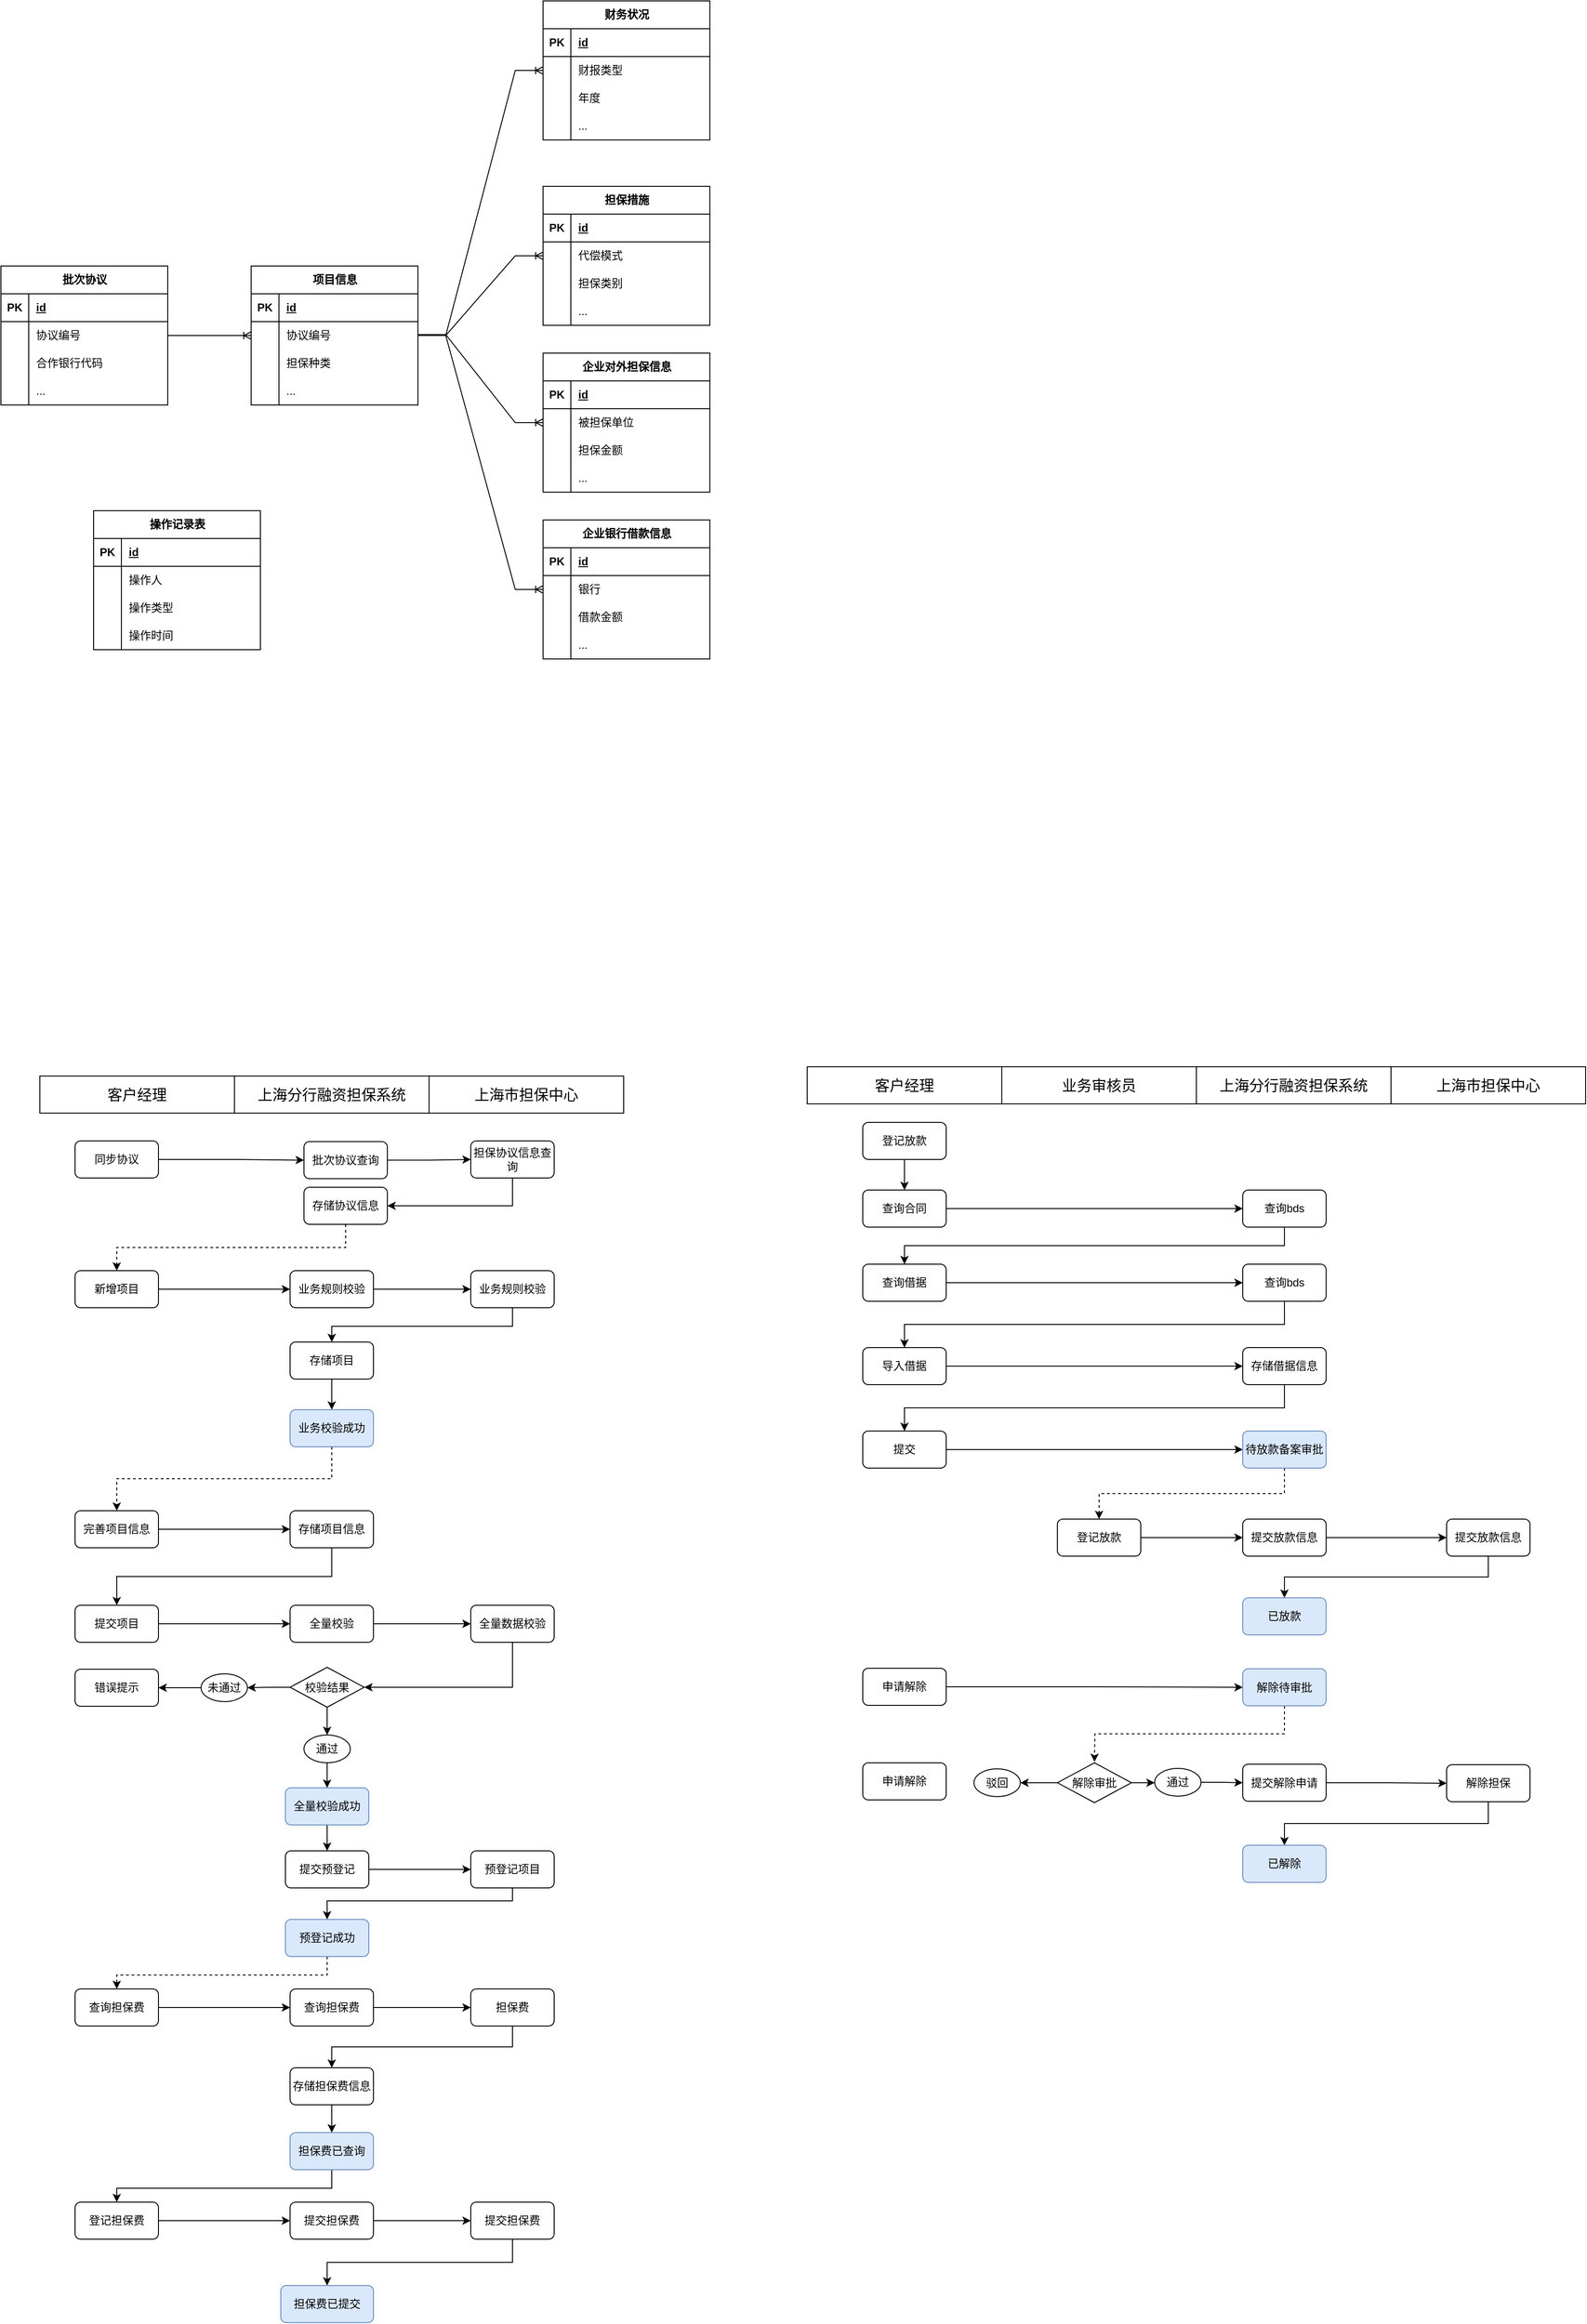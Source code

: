 <mxfile version="24.9.2">
  <diagram name="第 1 页" id="pgq3QsQa63Pyk4cBfWm0">
    <mxGraphModel dx="836" dy="1752" grid="1" gridSize="10" guides="1" tooltips="1" connect="1" arrows="1" fold="1" page="1" pageScale="1" pageWidth="827" pageHeight="1169" math="0" shadow="0">
      <root>
        <mxCell id="0" />
        <mxCell id="1" parent="0" />
        <mxCell id="YDomJGonDRvsGz5eeTiw-2" value="客户经理" style="rounded=0;whiteSpace=wrap;html=1;fontSize=16;" vertex="1" parent="1">
          <mxGeometry x="82" y="140" width="210" height="40" as="geometry" />
        </mxCell>
        <mxCell id="YDomJGonDRvsGz5eeTiw-139" style="edgeStyle=orthogonalEdgeStyle;rounded=0;orthogonalLoop=1;jettySize=auto;html=1;exitX=1;exitY=0.5;exitDx=0;exitDy=0;entryX=0;entryY=0.5;entryDx=0;entryDy=0;" edge="1" parent="1" source="YDomJGonDRvsGz5eeTiw-5" target="YDomJGonDRvsGz5eeTiw-138">
          <mxGeometry relative="1" as="geometry" />
        </mxCell>
        <mxCell id="YDomJGonDRvsGz5eeTiw-5" value="新增项目" style="rounded=1;whiteSpace=wrap;html=1;" vertex="1" parent="1">
          <mxGeometry x="120" y="350" width="90" height="40" as="geometry" />
        </mxCell>
        <mxCell id="YDomJGonDRvsGz5eeTiw-8" value="上海市担保中心" style="rounded=0;whiteSpace=wrap;html=1;fontSize=16;" vertex="1" parent="1">
          <mxGeometry x="502" y="140" width="210" height="40" as="geometry" />
        </mxCell>
        <mxCell id="YDomJGonDRvsGz5eeTiw-142" style="edgeStyle=orthogonalEdgeStyle;rounded=0;orthogonalLoop=1;jettySize=auto;html=1;exitX=0.5;exitY=1;exitDx=0;exitDy=0;entryX=0.5;entryY=0;entryDx=0;entryDy=0;" edge="1" parent="1" source="YDomJGonDRvsGz5eeTiw-10" target="YDomJGonDRvsGz5eeTiw-141">
          <mxGeometry relative="1" as="geometry">
            <Array as="points">
              <mxPoint x="592" y="410" />
              <mxPoint x="397" y="410" />
            </Array>
          </mxGeometry>
        </mxCell>
        <mxCell id="YDomJGonDRvsGz5eeTiw-10" value="业务规则校验" style="rounded=1;whiteSpace=wrap;html=1;" vertex="1" parent="1">
          <mxGeometry x="547" y="350" width="90" height="40" as="geometry" />
        </mxCell>
        <mxCell id="YDomJGonDRvsGz5eeTiw-21" style="edgeStyle=orthogonalEdgeStyle;rounded=0;orthogonalLoop=1;jettySize=auto;html=1;exitX=0.5;exitY=1;exitDx=0;exitDy=0;entryX=1;entryY=0.5;entryDx=0;entryDy=0;" edge="1" parent="1" source="YDomJGonDRvsGz5eeTiw-18" target="YDomJGonDRvsGz5eeTiw-20">
          <mxGeometry relative="1" as="geometry" />
        </mxCell>
        <mxCell id="YDomJGonDRvsGz5eeTiw-18" value="担保协议信息查询" style="rounded=1;whiteSpace=wrap;html=1;" vertex="1" parent="1">
          <mxGeometry x="547" y="210" width="90" height="40" as="geometry" />
        </mxCell>
        <mxCell id="YDomJGonDRvsGz5eeTiw-12" value="上海分行融资担保系统" style="rounded=0;whiteSpace=wrap;html=1;fontSize=16;" vertex="1" parent="1">
          <mxGeometry x="292" y="140" width="210" height="40" as="geometry" />
        </mxCell>
        <mxCell id="YDomJGonDRvsGz5eeTiw-19" style="edgeStyle=orthogonalEdgeStyle;rounded=0;orthogonalLoop=1;jettySize=auto;html=1;exitX=1;exitY=0.5;exitDx=0;exitDy=0;entryX=0;entryY=0.5;entryDx=0;entryDy=0;" edge="1" parent="1" source="YDomJGonDRvsGz5eeTiw-17" target="YDomJGonDRvsGz5eeTiw-18">
          <mxGeometry relative="1" as="geometry" />
        </mxCell>
        <mxCell id="YDomJGonDRvsGz5eeTiw-17" value="批次协议查询" style="rounded=1;whiteSpace=wrap;html=1;" vertex="1" parent="1">
          <mxGeometry x="367" y="210.76" width="90" height="40" as="geometry" />
        </mxCell>
        <mxCell id="YDomJGonDRvsGz5eeTiw-178" style="edgeStyle=orthogonalEdgeStyle;rounded=0;orthogonalLoop=1;jettySize=auto;html=1;exitX=0.5;exitY=1;exitDx=0;exitDy=0;entryX=0.5;entryY=0;entryDx=0;entryDy=0;dashed=1;" edge="1" parent="1" source="YDomJGonDRvsGz5eeTiw-20" target="YDomJGonDRvsGz5eeTiw-5">
          <mxGeometry relative="1" as="geometry" />
        </mxCell>
        <mxCell id="YDomJGonDRvsGz5eeTiw-20" value="存储协议信息" style="rounded=1;whiteSpace=wrap;html=1;" vertex="1" parent="1">
          <mxGeometry x="367" y="260" width="90" height="40" as="geometry" />
        </mxCell>
        <mxCell id="YDomJGonDRvsGz5eeTiw-23" style="edgeStyle=orthogonalEdgeStyle;rounded=0;orthogonalLoop=1;jettySize=auto;html=1;exitX=1;exitY=0.5;exitDx=0;exitDy=0;entryX=0;entryY=0.5;entryDx=0;entryDy=0;" edge="1" parent="1" source="YDomJGonDRvsGz5eeTiw-22" target="YDomJGonDRvsGz5eeTiw-17">
          <mxGeometry relative="1" as="geometry" />
        </mxCell>
        <mxCell id="YDomJGonDRvsGz5eeTiw-22" value="同步协议" style="rounded=1;whiteSpace=wrap;html=1;" vertex="1" parent="1">
          <mxGeometry x="120" y="210" width="90" height="40" as="geometry" />
        </mxCell>
        <mxCell id="YDomJGonDRvsGz5eeTiw-26" value="项目信息" style="shape=table;startSize=30;container=1;collapsible=1;childLayout=tableLayout;fixedRows=1;rowLines=0;fontStyle=1;align=center;resizeLast=1;html=1;" vertex="1" parent="1">
          <mxGeometry x="310" y="-734" width="180" height="150" as="geometry" />
        </mxCell>
        <mxCell id="YDomJGonDRvsGz5eeTiw-27" value="" style="shape=tableRow;horizontal=0;startSize=0;swimlaneHead=0;swimlaneBody=0;fillColor=none;collapsible=0;dropTarget=0;points=[[0,0.5],[1,0.5]];portConstraint=eastwest;top=0;left=0;right=0;bottom=1;" vertex="1" parent="YDomJGonDRvsGz5eeTiw-26">
          <mxGeometry y="30" width="180" height="30" as="geometry" />
        </mxCell>
        <mxCell id="YDomJGonDRvsGz5eeTiw-28" value="PK" style="shape=partialRectangle;connectable=0;fillColor=none;top=0;left=0;bottom=0;right=0;fontStyle=1;overflow=hidden;whiteSpace=wrap;html=1;" vertex="1" parent="YDomJGonDRvsGz5eeTiw-27">
          <mxGeometry width="30" height="30" as="geometry">
            <mxRectangle width="30" height="30" as="alternateBounds" />
          </mxGeometry>
        </mxCell>
        <mxCell id="YDomJGonDRvsGz5eeTiw-29" value="id" style="shape=partialRectangle;connectable=0;fillColor=none;top=0;left=0;bottom=0;right=0;align=left;spacingLeft=6;fontStyle=5;overflow=hidden;whiteSpace=wrap;html=1;" vertex="1" parent="YDomJGonDRvsGz5eeTiw-27">
          <mxGeometry x="30" width="150" height="30" as="geometry">
            <mxRectangle width="150" height="30" as="alternateBounds" />
          </mxGeometry>
        </mxCell>
        <mxCell id="YDomJGonDRvsGz5eeTiw-30" value="" style="shape=tableRow;horizontal=0;startSize=0;swimlaneHead=0;swimlaneBody=0;fillColor=none;collapsible=0;dropTarget=0;points=[[0,0.5],[1,0.5]];portConstraint=eastwest;top=0;left=0;right=0;bottom=0;" vertex="1" parent="YDomJGonDRvsGz5eeTiw-26">
          <mxGeometry y="60" width="180" height="30" as="geometry" />
        </mxCell>
        <mxCell id="YDomJGonDRvsGz5eeTiw-31" value="" style="shape=partialRectangle;connectable=0;fillColor=none;top=0;left=0;bottom=0;right=0;editable=1;overflow=hidden;whiteSpace=wrap;html=1;" vertex="1" parent="YDomJGonDRvsGz5eeTiw-30">
          <mxGeometry width="30" height="30" as="geometry">
            <mxRectangle width="30" height="30" as="alternateBounds" />
          </mxGeometry>
        </mxCell>
        <mxCell id="YDomJGonDRvsGz5eeTiw-32" value="协议编号" style="shape=partialRectangle;connectable=0;fillColor=none;top=0;left=0;bottom=0;right=0;align=left;spacingLeft=6;overflow=hidden;whiteSpace=wrap;html=1;" vertex="1" parent="YDomJGonDRvsGz5eeTiw-30">
          <mxGeometry x="30" width="150" height="30" as="geometry">
            <mxRectangle width="150" height="30" as="alternateBounds" />
          </mxGeometry>
        </mxCell>
        <mxCell id="YDomJGonDRvsGz5eeTiw-33" value="" style="shape=tableRow;horizontal=0;startSize=0;swimlaneHead=0;swimlaneBody=0;fillColor=none;collapsible=0;dropTarget=0;points=[[0,0.5],[1,0.5]];portConstraint=eastwest;top=0;left=0;right=0;bottom=0;" vertex="1" parent="YDomJGonDRvsGz5eeTiw-26">
          <mxGeometry y="90" width="180" height="30" as="geometry" />
        </mxCell>
        <mxCell id="YDomJGonDRvsGz5eeTiw-34" value="" style="shape=partialRectangle;connectable=0;fillColor=none;top=0;left=0;bottom=0;right=0;editable=1;overflow=hidden;whiteSpace=wrap;html=1;" vertex="1" parent="YDomJGonDRvsGz5eeTiw-33">
          <mxGeometry width="30" height="30" as="geometry">
            <mxRectangle width="30" height="30" as="alternateBounds" />
          </mxGeometry>
        </mxCell>
        <mxCell id="YDomJGonDRvsGz5eeTiw-35" value="担保种类" style="shape=partialRectangle;connectable=0;fillColor=none;top=0;left=0;bottom=0;right=0;align=left;spacingLeft=6;overflow=hidden;whiteSpace=wrap;html=1;" vertex="1" parent="YDomJGonDRvsGz5eeTiw-33">
          <mxGeometry x="30" width="150" height="30" as="geometry">
            <mxRectangle width="150" height="30" as="alternateBounds" />
          </mxGeometry>
        </mxCell>
        <mxCell id="YDomJGonDRvsGz5eeTiw-36" value="" style="shape=tableRow;horizontal=0;startSize=0;swimlaneHead=0;swimlaneBody=0;fillColor=none;collapsible=0;dropTarget=0;points=[[0,0.5],[1,0.5]];portConstraint=eastwest;top=0;left=0;right=0;bottom=0;" vertex="1" parent="YDomJGonDRvsGz5eeTiw-26">
          <mxGeometry y="120" width="180" height="30" as="geometry" />
        </mxCell>
        <mxCell id="YDomJGonDRvsGz5eeTiw-37" value="" style="shape=partialRectangle;connectable=0;fillColor=none;top=0;left=0;bottom=0;right=0;editable=1;overflow=hidden;whiteSpace=wrap;html=1;" vertex="1" parent="YDomJGonDRvsGz5eeTiw-36">
          <mxGeometry width="30" height="30" as="geometry">
            <mxRectangle width="30" height="30" as="alternateBounds" />
          </mxGeometry>
        </mxCell>
        <mxCell id="YDomJGonDRvsGz5eeTiw-38" value="..." style="shape=partialRectangle;connectable=0;fillColor=none;top=0;left=0;bottom=0;right=0;align=left;spacingLeft=6;overflow=hidden;whiteSpace=wrap;html=1;" vertex="1" parent="YDomJGonDRvsGz5eeTiw-36">
          <mxGeometry x="30" width="150" height="30" as="geometry">
            <mxRectangle width="150" height="30" as="alternateBounds" />
          </mxGeometry>
        </mxCell>
        <mxCell id="YDomJGonDRvsGz5eeTiw-39" value="批次协议" style="shape=table;startSize=30;container=1;collapsible=1;childLayout=tableLayout;fixedRows=1;rowLines=0;fontStyle=1;align=center;resizeLast=1;html=1;" vertex="1" parent="1">
          <mxGeometry x="40" y="-734" width="180" height="150" as="geometry" />
        </mxCell>
        <mxCell id="YDomJGonDRvsGz5eeTiw-40" value="" style="shape=tableRow;horizontal=0;startSize=0;swimlaneHead=0;swimlaneBody=0;fillColor=none;collapsible=0;dropTarget=0;points=[[0,0.5],[1,0.5]];portConstraint=eastwest;top=0;left=0;right=0;bottom=1;" vertex="1" parent="YDomJGonDRvsGz5eeTiw-39">
          <mxGeometry y="30" width="180" height="30" as="geometry" />
        </mxCell>
        <mxCell id="YDomJGonDRvsGz5eeTiw-41" value="PK" style="shape=partialRectangle;connectable=0;fillColor=none;top=0;left=0;bottom=0;right=0;fontStyle=1;overflow=hidden;whiteSpace=wrap;html=1;" vertex="1" parent="YDomJGonDRvsGz5eeTiw-40">
          <mxGeometry width="30" height="30" as="geometry">
            <mxRectangle width="30" height="30" as="alternateBounds" />
          </mxGeometry>
        </mxCell>
        <mxCell id="YDomJGonDRvsGz5eeTiw-42" value="id" style="shape=partialRectangle;connectable=0;fillColor=none;top=0;left=0;bottom=0;right=0;align=left;spacingLeft=6;fontStyle=5;overflow=hidden;whiteSpace=wrap;html=1;" vertex="1" parent="YDomJGonDRvsGz5eeTiw-40">
          <mxGeometry x="30" width="150" height="30" as="geometry">
            <mxRectangle width="150" height="30" as="alternateBounds" />
          </mxGeometry>
        </mxCell>
        <mxCell id="YDomJGonDRvsGz5eeTiw-43" value="" style="shape=tableRow;horizontal=0;startSize=0;swimlaneHead=0;swimlaneBody=0;fillColor=none;collapsible=0;dropTarget=0;points=[[0,0.5],[1,0.5]];portConstraint=eastwest;top=0;left=0;right=0;bottom=0;" vertex="1" parent="YDomJGonDRvsGz5eeTiw-39">
          <mxGeometry y="60" width="180" height="30" as="geometry" />
        </mxCell>
        <mxCell id="YDomJGonDRvsGz5eeTiw-44" value="" style="shape=partialRectangle;connectable=0;fillColor=none;top=0;left=0;bottom=0;right=0;editable=1;overflow=hidden;whiteSpace=wrap;html=1;" vertex="1" parent="YDomJGonDRvsGz5eeTiw-43">
          <mxGeometry width="30" height="30" as="geometry">
            <mxRectangle width="30" height="30" as="alternateBounds" />
          </mxGeometry>
        </mxCell>
        <mxCell id="YDomJGonDRvsGz5eeTiw-45" value="协议编号" style="shape=partialRectangle;connectable=0;fillColor=none;top=0;left=0;bottom=0;right=0;align=left;spacingLeft=6;overflow=hidden;whiteSpace=wrap;html=1;" vertex="1" parent="YDomJGonDRvsGz5eeTiw-43">
          <mxGeometry x="30" width="150" height="30" as="geometry">
            <mxRectangle width="150" height="30" as="alternateBounds" />
          </mxGeometry>
        </mxCell>
        <mxCell id="YDomJGonDRvsGz5eeTiw-46" value="" style="shape=tableRow;horizontal=0;startSize=0;swimlaneHead=0;swimlaneBody=0;fillColor=none;collapsible=0;dropTarget=0;points=[[0,0.5],[1,0.5]];portConstraint=eastwest;top=0;left=0;right=0;bottom=0;" vertex="1" parent="YDomJGonDRvsGz5eeTiw-39">
          <mxGeometry y="90" width="180" height="30" as="geometry" />
        </mxCell>
        <mxCell id="YDomJGonDRvsGz5eeTiw-47" value="" style="shape=partialRectangle;connectable=0;fillColor=none;top=0;left=0;bottom=0;right=0;editable=1;overflow=hidden;whiteSpace=wrap;html=1;" vertex="1" parent="YDomJGonDRvsGz5eeTiw-46">
          <mxGeometry width="30" height="30" as="geometry">
            <mxRectangle width="30" height="30" as="alternateBounds" />
          </mxGeometry>
        </mxCell>
        <mxCell id="YDomJGonDRvsGz5eeTiw-48" value="合作银行代码" style="shape=partialRectangle;connectable=0;fillColor=none;top=0;left=0;bottom=0;right=0;align=left;spacingLeft=6;overflow=hidden;whiteSpace=wrap;html=1;" vertex="1" parent="YDomJGonDRvsGz5eeTiw-46">
          <mxGeometry x="30" width="150" height="30" as="geometry">
            <mxRectangle width="150" height="30" as="alternateBounds" />
          </mxGeometry>
        </mxCell>
        <mxCell id="YDomJGonDRvsGz5eeTiw-49" value="" style="shape=tableRow;horizontal=0;startSize=0;swimlaneHead=0;swimlaneBody=0;fillColor=none;collapsible=0;dropTarget=0;points=[[0,0.5],[1,0.5]];portConstraint=eastwest;top=0;left=0;right=0;bottom=0;" vertex="1" parent="YDomJGonDRvsGz5eeTiw-39">
          <mxGeometry y="120" width="180" height="30" as="geometry" />
        </mxCell>
        <mxCell id="YDomJGonDRvsGz5eeTiw-50" value="" style="shape=partialRectangle;connectable=0;fillColor=none;top=0;left=0;bottom=0;right=0;editable=1;overflow=hidden;whiteSpace=wrap;html=1;" vertex="1" parent="YDomJGonDRvsGz5eeTiw-49">
          <mxGeometry width="30" height="30" as="geometry">
            <mxRectangle width="30" height="30" as="alternateBounds" />
          </mxGeometry>
        </mxCell>
        <mxCell id="YDomJGonDRvsGz5eeTiw-51" value="..." style="shape=partialRectangle;connectable=0;fillColor=none;top=0;left=0;bottom=0;right=0;align=left;spacingLeft=6;overflow=hidden;whiteSpace=wrap;html=1;" vertex="1" parent="YDomJGonDRvsGz5eeTiw-49">
          <mxGeometry x="30" width="150" height="30" as="geometry">
            <mxRectangle width="150" height="30" as="alternateBounds" />
          </mxGeometry>
        </mxCell>
        <mxCell id="YDomJGonDRvsGz5eeTiw-53" value="" style="edgeStyle=entityRelationEdgeStyle;fontSize=12;html=1;endArrow=ERoneToMany;rounded=0;exitX=1;exitY=0.5;exitDx=0;exitDy=0;entryX=0;entryY=0.5;entryDx=0;entryDy=0;" edge="1" parent="1" source="YDomJGonDRvsGz5eeTiw-43" target="YDomJGonDRvsGz5eeTiw-30">
          <mxGeometry width="100" height="100" relative="1" as="geometry">
            <mxPoint x="280" y="-720" as="sourcePoint" />
            <mxPoint x="380" y="-820" as="targetPoint" />
          </mxGeometry>
        </mxCell>
        <mxCell id="YDomJGonDRvsGz5eeTiw-54" value="财务状况" style="shape=table;startSize=30;container=1;collapsible=1;childLayout=tableLayout;fixedRows=1;rowLines=0;fontStyle=1;align=center;resizeLast=1;html=1;" vertex="1" parent="1">
          <mxGeometry x="625" y="-1020" width="180" height="150" as="geometry" />
        </mxCell>
        <mxCell id="YDomJGonDRvsGz5eeTiw-55" value="" style="shape=tableRow;horizontal=0;startSize=0;swimlaneHead=0;swimlaneBody=0;fillColor=none;collapsible=0;dropTarget=0;points=[[0,0.5],[1,0.5]];portConstraint=eastwest;top=0;left=0;right=0;bottom=1;" vertex="1" parent="YDomJGonDRvsGz5eeTiw-54">
          <mxGeometry y="30" width="180" height="30" as="geometry" />
        </mxCell>
        <mxCell id="YDomJGonDRvsGz5eeTiw-56" value="PK" style="shape=partialRectangle;connectable=0;fillColor=none;top=0;left=0;bottom=0;right=0;fontStyle=1;overflow=hidden;whiteSpace=wrap;html=1;" vertex="1" parent="YDomJGonDRvsGz5eeTiw-55">
          <mxGeometry width="30" height="30" as="geometry">
            <mxRectangle width="30" height="30" as="alternateBounds" />
          </mxGeometry>
        </mxCell>
        <mxCell id="YDomJGonDRvsGz5eeTiw-57" value="id" style="shape=partialRectangle;connectable=0;fillColor=none;top=0;left=0;bottom=0;right=0;align=left;spacingLeft=6;fontStyle=5;overflow=hidden;whiteSpace=wrap;html=1;" vertex="1" parent="YDomJGonDRvsGz5eeTiw-55">
          <mxGeometry x="30" width="150" height="30" as="geometry">
            <mxRectangle width="150" height="30" as="alternateBounds" />
          </mxGeometry>
        </mxCell>
        <mxCell id="YDomJGonDRvsGz5eeTiw-58" value="" style="shape=tableRow;horizontal=0;startSize=0;swimlaneHead=0;swimlaneBody=0;fillColor=none;collapsible=0;dropTarget=0;points=[[0,0.5],[1,0.5]];portConstraint=eastwest;top=0;left=0;right=0;bottom=0;" vertex="1" parent="YDomJGonDRvsGz5eeTiw-54">
          <mxGeometry y="60" width="180" height="30" as="geometry" />
        </mxCell>
        <mxCell id="YDomJGonDRvsGz5eeTiw-59" value="" style="shape=partialRectangle;connectable=0;fillColor=none;top=0;left=0;bottom=0;right=0;editable=1;overflow=hidden;whiteSpace=wrap;html=1;" vertex="1" parent="YDomJGonDRvsGz5eeTiw-58">
          <mxGeometry width="30" height="30" as="geometry">
            <mxRectangle width="30" height="30" as="alternateBounds" />
          </mxGeometry>
        </mxCell>
        <mxCell id="YDomJGonDRvsGz5eeTiw-60" value="财报类型" style="shape=partialRectangle;connectable=0;fillColor=none;top=0;left=0;bottom=0;right=0;align=left;spacingLeft=6;overflow=hidden;whiteSpace=wrap;html=1;" vertex="1" parent="YDomJGonDRvsGz5eeTiw-58">
          <mxGeometry x="30" width="150" height="30" as="geometry">
            <mxRectangle width="150" height="30" as="alternateBounds" />
          </mxGeometry>
        </mxCell>
        <mxCell id="YDomJGonDRvsGz5eeTiw-61" value="" style="shape=tableRow;horizontal=0;startSize=0;swimlaneHead=0;swimlaneBody=0;fillColor=none;collapsible=0;dropTarget=0;points=[[0,0.5],[1,0.5]];portConstraint=eastwest;top=0;left=0;right=0;bottom=0;" vertex="1" parent="YDomJGonDRvsGz5eeTiw-54">
          <mxGeometry y="90" width="180" height="30" as="geometry" />
        </mxCell>
        <mxCell id="YDomJGonDRvsGz5eeTiw-62" value="" style="shape=partialRectangle;connectable=0;fillColor=none;top=0;left=0;bottom=0;right=0;editable=1;overflow=hidden;whiteSpace=wrap;html=1;" vertex="1" parent="YDomJGonDRvsGz5eeTiw-61">
          <mxGeometry width="30" height="30" as="geometry">
            <mxRectangle width="30" height="30" as="alternateBounds" />
          </mxGeometry>
        </mxCell>
        <mxCell id="YDomJGonDRvsGz5eeTiw-63" value="年度" style="shape=partialRectangle;connectable=0;fillColor=none;top=0;left=0;bottom=0;right=0;align=left;spacingLeft=6;overflow=hidden;whiteSpace=wrap;html=1;" vertex="1" parent="YDomJGonDRvsGz5eeTiw-61">
          <mxGeometry x="30" width="150" height="30" as="geometry">
            <mxRectangle width="150" height="30" as="alternateBounds" />
          </mxGeometry>
        </mxCell>
        <mxCell id="YDomJGonDRvsGz5eeTiw-64" value="" style="shape=tableRow;horizontal=0;startSize=0;swimlaneHead=0;swimlaneBody=0;fillColor=none;collapsible=0;dropTarget=0;points=[[0,0.5],[1,0.5]];portConstraint=eastwest;top=0;left=0;right=0;bottom=0;" vertex="1" parent="YDomJGonDRvsGz5eeTiw-54">
          <mxGeometry y="120" width="180" height="30" as="geometry" />
        </mxCell>
        <mxCell id="YDomJGonDRvsGz5eeTiw-65" value="" style="shape=partialRectangle;connectable=0;fillColor=none;top=0;left=0;bottom=0;right=0;editable=1;overflow=hidden;whiteSpace=wrap;html=1;" vertex="1" parent="YDomJGonDRvsGz5eeTiw-64">
          <mxGeometry width="30" height="30" as="geometry">
            <mxRectangle width="30" height="30" as="alternateBounds" />
          </mxGeometry>
        </mxCell>
        <mxCell id="YDomJGonDRvsGz5eeTiw-66" value="..." style="shape=partialRectangle;connectable=0;fillColor=none;top=0;left=0;bottom=0;right=0;align=left;spacingLeft=6;overflow=hidden;whiteSpace=wrap;html=1;" vertex="1" parent="YDomJGonDRvsGz5eeTiw-64">
          <mxGeometry x="30" width="150" height="30" as="geometry">
            <mxRectangle width="150" height="30" as="alternateBounds" />
          </mxGeometry>
        </mxCell>
        <mxCell id="YDomJGonDRvsGz5eeTiw-67" value="担保措施" style="shape=table;startSize=30;container=1;collapsible=1;childLayout=tableLayout;fixedRows=1;rowLines=0;fontStyle=1;align=center;resizeLast=1;html=1;" vertex="1" parent="1">
          <mxGeometry x="625" y="-820" width="180" height="150" as="geometry" />
        </mxCell>
        <mxCell id="YDomJGonDRvsGz5eeTiw-68" value="" style="shape=tableRow;horizontal=0;startSize=0;swimlaneHead=0;swimlaneBody=0;fillColor=none;collapsible=0;dropTarget=0;points=[[0,0.5],[1,0.5]];portConstraint=eastwest;top=0;left=0;right=0;bottom=1;" vertex="1" parent="YDomJGonDRvsGz5eeTiw-67">
          <mxGeometry y="30" width="180" height="30" as="geometry" />
        </mxCell>
        <mxCell id="YDomJGonDRvsGz5eeTiw-69" value="PK" style="shape=partialRectangle;connectable=0;fillColor=none;top=0;left=0;bottom=0;right=0;fontStyle=1;overflow=hidden;whiteSpace=wrap;html=1;" vertex="1" parent="YDomJGonDRvsGz5eeTiw-68">
          <mxGeometry width="30" height="30" as="geometry">
            <mxRectangle width="30" height="30" as="alternateBounds" />
          </mxGeometry>
        </mxCell>
        <mxCell id="YDomJGonDRvsGz5eeTiw-70" value="id" style="shape=partialRectangle;connectable=0;fillColor=none;top=0;left=0;bottom=0;right=0;align=left;spacingLeft=6;fontStyle=5;overflow=hidden;whiteSpace=wrap;html=1;" vertex="1" parent="YDomJGonDRvsGz5eeTiw-68">
          <mxGeometry x="30" width="150" height="30" as="geometry">
            <mxRectangle width="150" height="30" as="alternateBounds" />
          </mxGeometry>
        </mxCell>
        <mxCell id="YDomJGonDRvsGz5eeTiw-71" value="" style="shape=tableRow;horizontal=0;startSize=0;swimlaneHead=0;swimlaneBody=0;fillColor=none;collapsible=0;dropTarget=0;points=[[0,0.5],[1,0.5]];portConstraint=eastwest;top=0;left=0;right=0;bottom=0;" vertex="1" parent="YDomJGonDRvsGz5eeTiw-67">
          <mxGeometry y="60" width="180" height="30" as="geometry" />
        </mxCell>
        <mxCell id="YDomJGonDRvsGz5eeTiw-72" value="" style="shape=partialRectangle;connectable=0;fillColor=none;top=0;left=0;bottom=0;right=0;editable=1;overflow=hidden;whiteSpace=wrap;html=1;" vertex="1" parent="YDomJGonDRvsGz5eeTiw-71">
          <mxGeometry width="30" height="30" as="geometry">
            <mxRectangle width="30" height="30" as="alternateBounds" />
          </mxGeometry>
        </mxCell>
        <mxCell id="YDomJGonDRvsGz5eeTiw-73" value="代偿模式" style="shape=partialRectangle;connectable=0;fillColor=none;top=0;left=0;bottom=0;right=0;align=left;spacingLeft=6;overflow=hidden;whiteSpace=wrap;html=1;" vertex="1" parent="YDomJGonDRvsGz5eeTiw-71">
          <mxGeometry x="30" width="150" height="30" as="geometry">
            <mxRectangle width="150" height="30" as="alternateBounds" />
          </mxGeometry>
        </mxCell>
        <mxCell id="YDomJGonDRvsGz5eeTiw-74" value="" style="shape=tableRow;horizontal=0;startSize=0;swimlaneHead=0;swimlaneBody=0;fillColor=none;collapsible=0;dropTarget=0;points=[[0,0.5],[1,0.5]];portConstraint=eastwest;top=0;left=0;right=0;bottom=0;" vertex="1" parent="YDomJGonDRvsGz5eeTiw-67">
          <mxGeometry y="90" width="180" height="30" as="geometry" />
        </mxCell>
        <mxCell id="YDomJGonDRvsGz5eeTiw-75" value="" style="shape=partialRectangle;connectable=0;fillColor=none;top=0;left=0;bottom=0;right=0;editable=1;overflow=hidden;whiteSpace=wrap;html=1;" vertex="1" parent="YDomJGonDRvsGz5eeTiw-74">
          <mxGeometry width="30" height="30" as="geometry">
            <mxRectangle width="30" height="30" as="alternateBounds" />
          </mxGeometry>
        </mxCell>
        <mxCell id="YDomJGonDRvsGz5eeTiw-76" value="担保类别" style="shape=partialRectangle;connectable=0;fillColor=none;top=0;left=0;bottom=0;right=0;align=left;spacingLeft=6;overflow=hidden;whiteSpace=wrap;html=1;" vertex="1" parent="YDomJGonDRvsGz5eeTiw-74">
          <mxGeometry x="30" width="150" height="30" as="geometry">
            <mxRectangle width="150" height="30" as="alternateBounds" />
          </mxGeometry>
        </mxCell>
        <mxCell id="YDomJGonDRvsGz5eeTiw-77" value="" style="shape=tableRow;horizontal=0;startSize=0;swimlaneHead=0;swimlaneBody=0;fillColor=none;collapsible=0;dropTarget=0;points=[[0,0.5],[1,0.5]];portConstraint=eastwest;top=0;left=0;right=0;bottom=0;" vertex="1" parent="YDomJGonDRvsGz5eeTiw-67">
          <mxGeometry y="120" width="180" height="30" as="geometry" />
        </mxCell>
        <mxCell id="YDomJGonDRvsGz5eeTiw-78" value="" style="shape=partialRectangle;connectable=0;fillColor=none;top=0;left=0;bottom=0;right=0;editable=1;overflow=hidden;whiteSpace=wrap;html=1;" vertex="1" parent="YDomJGonDRvsGz5eeTiw-77">
          <mxGeometry width="30" height="30" as="geometry">
            <mxRectangle width="30" height="30" as="alternateBounds" />
          </mxGeometry>
        </mxCell>
        <mxCell id="YDomJGonDRvsGz5eeTiw-79" value="..." style="shape=partialRectangle;connectable=0;fillColor=none;top=0;left=0;bottom=0;right=0;align=left;spacingLeft=6;overflow=hidden;whiteSpace=wrap;html=1;" vertex="1" parent="YDomJGonDRvsGz5eeTiw-77">
          <mxGeometry x="30" width="150" height="30" as="geometry">
            <mxRectangle width="150" height="30" as="alternateBounds" />
          </mxGeometry>
        </mxCell>
        <mxCell id="YDomJGonDRvsGz5eeTiw-80" value="企业对外担保信息" style="shape=table;startSize=30;container=1;collapsible=1;childLayout=tableLayout;fixedRows=1;rowLines=0;fontStyle=1;align=center;resizeLast=1;html=1;" vertex="1" parent="1">
          <mxGeometry x="625" y="-640" width="180" height="150" as="geometry" />
        </mxCell>
        <mxCell id="YDomJGonDRvsGz5eeTiw-81" value="" style="shape=tableRow;horizontal=0;startSize=0;swimlaneHead=0;swimlaneBody=0;fillColor=none;collapsible=0;dropTarget=0;points=[[0,0.5],[1,0.5]];portConstraint=eastwest;top=0;left=0;right=0;bottom=1;" vertex="1" parent="YDomJGonDRvsGz5eeTiw-80">
          <mxGeometry y="30" width="180" height="30" as="geometry" />
        </mxCell>
        <mxCell id="YDomJGonDRvsGz5eeTiw-82" value="PK" style="shape=partialRectangle;connectable=0;fillColor=none;top=0;left=0;bottom=0;right=0;fontStyle=1;overflow=hidden;whiteSpace=wrap;html=1;" vertex="1" parent="YDomJGonDRvsGz5eeTiw-81">
          <mxGeometry width="30" height="30" as="geometry">
            <mxRectangle width="30" height="30" as="alternateBounds" />
          </mxGeometry>
        </mxCell>
        <mxCell id="YDomJGonDRvsGz5eeTiw-83" value="id" style="shape=partialRectangle;connectable=0;fillColor=none;top=0;left=0;bottom=0;right=0;align=left;spacingLeft=6;fontStyle=5;overflow=hidden;whiteSpace=wrap;html=1;" vertex="1" parent="YDomJGonDRvsGz5eeTiw-81">
          <mxGeometry x="30" width="150" height="30" as="geometry">
            <mxRectangle width="150" height="30" as="alternateBounds" />
          </mxGeometry>
        </mxCell>
        <mxCell id="YDomJGonDRvsGz5eeTiw-84" value="" style="shape=tableRow;horizontal=0;startSize=0;swimlaneHead=0;swimlaneBody=0;fillColor=none;collapsible=0;dropTarget=0;points=[[0,0.5],[1,0.5]];portConstraint=eastwest;top=0;left=0;right=0;bottom=0;" vertex="1" parent="YDomJGonDRvsGz5eeTiw-80">
          <mxGeometry y="60" width="180" height="30" as="geometry" />
        </mxCell>
        <mxCell id="YDomJGonDRvsGz5eeTiw-85" value="" style="shape=partialRectangle;connectable=0;fillColor=none;top=0;left=0;bottom=0;right=0;editable=1;overflow=hidden;whiteSpace=wrap;html=1;" vertex="1" parent="YDomJGonDRvsGz5eeTiw-84">
          <mxGeometry width="30" height="30" as="geometry">
            <mxRectangle width="30" height="30" as="alternateBounds" />
          </mxGeometry>
        </mxCell>
        <mxCell id="YDomJGonDRvsGz5eeTiw-86" value="被担保单位" style="shape=partialRectangle;connectable=0;fillColor=none;top=0;left=0;bottom=0;right=0;align=left;spacingLeft=6;overflow=hidden;whiteSpace=wrap;html=1;" vertex="1" parent="YDomJGonDRvsGz5eeTiw-84">
          <mxGeometry x="30" width="150" height="30" as="geometry">
            <mxRectangle width="150" height="30" as="alternateBounds" />
          </mxGeometry>
        </mxCell>
        <mxCell id="YDomJGonDRvsGz5eeTiw-87" value="" style="shape=tableRow;horizontal=0;startSize=0;swimlaneHead=0;swimlaneBody=0;fillColor=none;collapsible=0;dropTarget=0;points=[[0,0.5],[1,0.5]];portConstraint=eastwest;top=0;left=0;right=0;bottom=0;" vertex="1" parent="YDomJGonDRvsGz5eeTiw-80">
          <mxGeometry y="90" width="180" height="30" as="geometry" />
        </mxCell>
        <mxCell id="YDomJGonDRvsGz5eeTiw-88" value="" style="shape=partialRectangle;connectable=0;fillColor=none;top=0;left=0;bottom=0;right=0;editable=1;overflow=hidden;whiteSpace=wrap;html=1;" vertex="1" parent="YDomJGonDRvsGz5eeTiw-87">
          <mxGeometry width="30" height="30" as="geometry">
            <mxRectangle width="30" height="30" as="alternateBounds" />
          </mxGeometry>
        </mxCell>
        <mxCell id="YDomJGonDRvsGz5eeTiw-89" value="担保金额" style="shape=partialRectangle;connectable=0;fillColor=none;top=0;left=0;bottom=0;right=0;align=left;spacingLeft=6;overflow=hidden;whiteSpace=wrap;html=1;" vertex="1" parent="YDomJGonDRvsGz5eeTiw-87">
          <mxGeometry x="30" width="150" height="30" as="geometry">
            <mxRectangle width="150" height="30" as="alternateBounds" />
          </mxGeometry>
        </mxCell>
        <mxCell id="YDomJGonDRvsGz5eeTiw-90" value="" style="shape=tableRow;horizontal=0;startSize=0;swimlaneHead=0;swimlaneBody=0;fillColor=none;collapsible=0;dropTarget=0;points=[[0,0.5],[1,0.5]];portConstraint=eastwest;top=0;left=0;right=0;bottom=0;" vertex="1" parent="YDomJGonDRvsGz5eeTiw-80">
          <mxGeometry y="120" width="180" height="30" as="geometry" />
        </mxCell>
        <mxCell id="YDomJGonDRvsGz5eeTiw-91" value="" style="shape=partialRectangle;connectable=0;fillColor=none;top=0;left=0;bottom=0;right=0;editable=1;overflow=hidden;whiteSpace=wrap;html=1;" vertex="1" parent="YDomJGonDRvsGz5eeTiw-90">
          <mxGeometry width="30" height="30" as="geometry">
            <mxRectangle width="30" height="30" as="alternateBounds" />
          </mxGeometry>
        </mxCell>
        <mxCell id="YDomJGonDRvsGz5eeTiw-92" value="..." style="shape=partialRectangle;connectable=0;fillColor=none;top=0;left=0;bottom=0;right=0;align=left;spacingLeft=6;overflow=hidden;whiteSpace=wrap;html=1;" vertex="1" parent="YDomJGonDRvsGz5eeTiw-90">
          <mxGeometry x="30" width="150" height="30" as="geometry">
            <mxRectangle width="150" height="30" as="alternateBounds" />
          </mxGeometry>
        </mxCell>
        <mxCell id="YDomJGonDRvsGz5eeTiw-93" value="企业银行借款信息" style="shape=table;startSize=30;container=1;collapsible=1;childLayout=tableLayout;fixedRows=1;rowLines=0;fontStyle=1;align=center;resizeLast=1;html=1;" vertex="1" parent="1">
          <mxGeometry x="625" y="-460" width="180" height="150" as="geometry" />
        </mxCell>
        <mxCell id="YDomJGonDRvsGz5eeTiw-94" value="" style="shape=tableRow;horizontal=0;startSize=0;swimlaneHead=0;swimlaneBody=0;fillColor=none;collapsible=0;dropTarget=0;points=[[0,0.5],[1,0.5]];portConstraint=eastwest;top=0;left=0;right=0;bottom=1;" vertex="1" parent="YDomJGonDRvsGz5eeTiw-93">
          <mxGeometry y="30" width="180" height="30" as="geometry" />
        </mxCell>
        <mxCell id="YDomJGonDRvsGz5eeTiw-95" value="PK" style="shape=partialRectangle;connectable=0;fillColor=none;top=0;left=0;bottom=0;right=0;fontStyle=1;overflow=hidden;whiteSpace=wrap;html=1;" vertex="1" parent="YDomJGonDRvsGz5eeTiw-94">
          <mxGeometry width="30" height="30" as="geometry">
            <mxRectangle width="30" height="30" as="alternateBounds" />
          </mxGeometry>
        </mxCell>
        <mxCell id="YDomJGonDRvsGz5eeTiw-96" value="id" style="shape=partialRectangle;connectable=0;fillColor=none;top=0;left=0;bottom=0;right=0;align=left;spacingLeft=6;fontStyle=5;overflow=hidden;whiteSpace=wrap;html=1;" vertex="1" parent="YDomJGonDRvsGz5eeTiw-94">
          <mxGeometry x="30" width="150" height="30" as="geometry">
            <mxRectangle width="150" height="30" as="alternateBounds" />
          </mxGeometry>
        </mxCell>
        <mxCell id="YDomJGonDRvsGz5eeTiw-97" value="" style="shape=tableRow;horizontal=0;startSize=0;swimlaneHead=0;swimlaneBody=0;fillColor=none;collapsible=0;dropTarget=0;points=[[0,0.5],[1,0.5]];portConstraint=eastwest;top=0;left=0;right=0;bottom=0;" vertex="1" parent="YDomJGonDRvsGz5eeTiw-93">
          <mxGeometry y="60" width="180" height="30" as="geometry" />
        </mxCell>
        <mxCell id="YDomJGonDRvsGz5eeTiw-98" value="" style="shape=partialRectangle;connectable=0;fillColor=none;top=0;left=0;bottom=0;right=0;editable=1;overflow=hidden;whiteSpace=wrap;html=1;" vertex="1" parent="YDomJGonDRvsGz5eeTiw-97">
          <mxGeometry width="30" height="30" as="geometry">
            <mxRectangle width="30" height="30" as="alternateBounds" />
          </mxGeometry>
        </mxCell>
        <mxCell id="YDomJGonDRvsGz5eeTiw-99" value="银行" style="shape=partialRectangle;connectable=0;fillColor=none;top=0;left=0;bottom=0;right=0;align=left;spacingLeft=6;overflow=hidden;whiteSpace=wrap;html=1;" vertex="1" parent="YDomJGonDRvsGz5eeTiw-97">
          <mxGeometry x="30" width="150" height="30" as="geometry">
            <mxRectangle width="150" height="30" as="alternateBounds" />
          </mxGeometry>
        </mxCell>
        <mxCell id="YDomJGonDRvsGz5eeTiw-100" value="" style="shape=tableRow;horizontal=0;startSize=0;swimlaneHead=0;swimlaneBody=0;fillColor=none;collapsible=0;dropTarget=0;points=[[0,0.5],[1,0.5]];portConstraint=eastwest;top=0;left=0;right=0;bottom=0;" vertex="1" parent="YDomJGonDRvsGz5eeTiw-93">
          <mxGeometry y="90" width="180" height="30" as="geometry" />
        </mxCell>
        <mxCell id="YDomJGonDRvsGz5eeTiw-101" value="" style="shape=partialRectangle;connectable=0;fillColor=none;top=0;left=0;bottom=0;right=0;editable=1;overflow=hidden;whiteSpace=wrap;html=1;" vertex="1" parent="YDomJGonDRvsGz5eeTiw-100">
          <mxGeometry width="30" height="30" as="geometry">
            <mxRectangle width="30" height="30" as="alternateBounds" />
          </mxGeometry>
        </mxCell>
        <mxCell id="YDomJGonDRvsGz5eeTiw-102" value="借款金额" style="shape=partialRectangle;connectable=0;fillColor=none;top=0;left=0;bottom=0;right=0;align=left;spacingLeft=6;overflow=hidden;whiteSpace=wrap;html=1;" vertex="1" parent="YDomJGonDRvsGz5eeTiw-100">
          <mxGeometry x="30" width="150" height="30" as="geometry">
            <mxRectangle width="150" height="30" as="alternateBounds" />
          </mxGeometry>
        </mxCell>
        <mxCell id="YDomJGonDRvsGz5eeTiw-103" value="" style="shape=tableRow;horizontal=0;startSize=0;swimlaneHead=0;swimlaneBody=0;fillColor=none;collapsible=0;dropTarget=0;points=[[0,0.5],[1,0.5]];portConstraint=eastwest;top=0;left=0;right=0;bottom=0;" vertex="1" parent="YDomJGonDRvsGz5eeTiw-93">
          <mxGeometry y="120" width="180" height="30" as="geometry" />
        </mxCell>
        <mxCell id="YDomJGonDRvsGz5eeTiw-104" value="" style="shape=partialRectangle;connectable=0;fillColor=none;top=0;left=0;bottom=0;right=0;editable=1;overflow=hidden;whiteSpace=wrap;html=1;" vertex="1" parent="YDomJGonDRvsGz5eeTiw-103">
          <mxGeometry width="30" height="30" as="geometry">
            <mxRectangle width="30" height="30" as="alternateBounds" />
          </mxGeometry>
        </mxCell>
        <mxCell id="YDomJGonDRvsGz5eeTiw-105" value="..." style="shape=partialRectangle;connectable=0;fillColor=none;top=0;left=0;bottom=0;right=0;align=left;spacingLeft=6;overflow=hidden;whiteSpace=wrap;html=1;" vertex="1" parent="YDomJGonDRvsGz5eeTiw-103">
          <mxGeometry x="30" width="150" height="30" as="geometry">
            <mxRectangle width="150" height="30" as="alternateBounds" />
          </mxGeometry>
        </mxCell>
        <mxCell id="YDomJGonDRvsGz5eeTiw-106" value="" style="edgeStyle=entityRelationEdgeStyle;fontSize=12;html=1;endArrow=ERoneToMany;rounded=0;exitX=1;exitY=0.5;exitDx=0;exitDy=0;entryX=0;entryY=0.5;entryDx=0;entryDy=0;" edge="1" parent="1" source="YDomJGonDRvsGz5eeTiw-30" target="YDomJGonDRvsGz5eeTiw-58">
          <mxGeometry width="100" height="100" relative="1" as="geometry">
            <mxPoint x="440" y="-700" as="sourcePoint" />
            <mxPoint x="540" y="-800" as="targetPoint" />
          </mxGeometry>
        </mxCell>
        <mxCell id="YDomJGonDRvsGz5eeTiw-107" value="" style="edgeStyle=entityRelationEdgeStyle;fontSize=12;html=1;endArrow=ERoneToMany;rounded=0;exitX=1;exitY=0.5;exitDx=0;exitDy=0;entryX=0;entryY=0.5;entryDx=0;entryDy=0;" edge="1" parent="1" source="YDomJGonDRvsGz5eeTiw-30" target="YDomJGonDRvsGz5eeTiw-71">
          <mxGeometry width="100" height="100" relative="1" as="geometry">
            <mxPoint x="440" y="-700" as="sourcePoint" />
            <mxPoint x="540" y="-800" as="targetPoint" />
          </mxGeometry>
        </mxCell>
        <mxCell id="YDomJGonDRvsGz5eeTiw-108" value="" style="edgeStyle=entityRelationEdgeStyle;fontSize=12;html=1;endArrow=ERoneToMany;rounded=0;entryX=0;entryY=0.5;entryDx=0;entryDy=0;" edge="1" parent="1" target="YDomJGonDRvsGz5eeTiw-84">
          <mxGeometry width="100" height="100" relative="1" as="geometry">
            <mxPoint x="490" y="-660" as="sourcePoint" />
            <mxPoint x="540" y="-700" as="targetPoint" />
          </mxGeometry>
        </mxCell>
        <mxCell id="YDomJGonDRvsGz5eeTiw-109" value="" style="edgeStyle=entityRelationEdgeStyle;fontSize=12;html=1;endArrow=ERoneToMany;rounded=0;exitX=1;exitY=0.5;exitDx=0;exitDy=0;entryX=0;entryY=0.5;entryDx=0;entryDy=0;" edge="1" parent="1" source="YDomJGonDRvsGz5eeTiw-30" target="YDomJGonDRvsGz5eeTiw-97">
          <mxGeometry width="100" height="100" relative="1" as="geometry">
            <mxPoint x="460" y="-400" as="sourcePoint" />
            <mxPoint x="560" y="-500" as="targetPoint" />
          </mxGeometry>
        </mxCell>
        <mxCell id="YDomJGonDRvsGz5eeTiw-123" value="操作记录表" style="shape=table;startSize=30;container=1;collapsible=1;childLayout=tableLayout;fixedRows=1;rowLines=0;fontStyle=1;align=center;resizeLast=1;html=1;" vertex="1" parent="1">
          <mxGeometry x="140" y="-470" width="180" height="150" as="geometry" />
        </mxCell>
        <mxCell id="YDomJGonDRvsGz5eeTiw-124" value="" style="shape=tableRow;horizontal=0;startSize=0;swimlaneHead=0;swimlaneBody=0;fillColor=none;collapsible=0;dropTarget=0;points=[[0,0.5],[1,0.5]];portConstraint=eastwest;top=0;left=0;right=0;bottom=1;" vertex="1" parent="YDomJGonDRvsGz5eeTiw-123">
          <mxGeometry y="30" width="180" height="30" as="geometry" />
        </mxCell>
        <mxCell id="YDomJGonDRvsGz5eeTiw-125" value="PK" style="shape=partialRectangle;connectable=0;fillColor=none;top=0;left=0;bottom=0;right=0;fontStyle=1;overflow=hidden;whiteSpace=wrap;html=1;" vertex="1" parent="YDomJGonDRvsGz5eeTiw-124">
          <mxGeometry width="30" height="30" as="geometry">
            <mxRectangle width="30" height="30" as="alternateBounds" />
          </mxGeometry>
        </mxCell>
        <mxCell id="YDomJGonDRvsGz5eeTiw-126" value="id" style="shape=partialRectangle;connectable=0;fillColor=none;top=0;left=0;bottom=0;right=0;align=left;spacingLeft=6;fontStyle=5;overflow=hidden;whiteSpace=wrap;html=1;" vertex="1" parent="YDomJGonDRvsGz5eeTiw-124">
          <mxGeometry x="30" width="150" height="30" as="geometry">
            <mxRectangle width="150" height="30" as="alternateBounds" />
          </mxGeometry>
        </mxCell>
        <mxCell id="YDomJGonDRvsGz5eeTiw-127" value="" style="shape=tableRow;horizontal=0;startSize=0;swimlaneHead=0;swimlaneBody=0;fillColor=none;collapsible=0;dropTarget=0;points=[[0,0.5],[1,0.5]];portConstraint=eastwest;top=0;left=0;right=0;bottom=0;" vertex="1" parent="YDomJGonDRvsGz5eeTiw-123">
          <mxGeometry y="60" width="180" height="30" as="geometry" />
        </mxCell>
        <mxCell id="YDomJGonDRvsGz5eeTiw-128" value="" style="shape=partialRectangle;connectable=0;fillColor=none;top=0;left=0;bottom=0;right=0;editable=1;overflow=hidden;whiteSpace=wrap;html=1;" vertex="1" parent="YDomJGonDRvsGz5eeTiw-127">
          <mxGeometry width="30" height="30" as="geometry">
            <mxRectangle width="30" height="30" as="alternateBounds" />
          </mxGeometry>
        </mxCell>
        <mxCell id="YDomJGonDRvsGz5eeTiw-129" value="操作人" style="shape=partialRectangle;connectable=0;fillColor=none;top=0;left=0;bottom=0;right=0;align=left;spacingLeft=6;overflow=hidden;whiteSpace=wrap;html=1;" vertex="1" parent="YDomJGonDRvsGz5eeTiw-127">
          <mxGeometry x="30" width="150" height="30" as="geometry">
            <mxRectangle width="150" height="30" as="alternateBounds" />
          </mxGeometry>
        </mxCell>
        <mxCell id="YDomJGonDRvsGz5eeTiw-130" value="" style="shape=tableRow;horizontal=0;startSize=0;swimlaneHead=0;swimlaneBody=0;fillColor=none;collapsible=0;dropTarget=0;points=[[0,0.5],[1,0.5]];portConstraint=eastwest;top=0;left=0;right=0;bottom=0;" vertex="1" parent="YDomJGonDRvsGz5eeTiw-123">
          <mxGeometry y="90" width="180" height="30" as="geometry" />
        </mxCell>
        <mxCell id="YDomJGonDRvsGz5eeTiw-131" value="" style="shape=partialRectangle;connectable=0;fillColor=none;top=0;left=0;bottom=0;right=0;editable=1;overflow=hidden;whiteSpace=wrap;html=1;" vertex="1" parent="YDomJGonDRvsGz5eeTiw-130">
          <mxGeometry width="30" height="30" as="geometry">
            <mxRectangle width="30" height="30" as="alternateBounds" />
          </mxGeometry>
        </mxCell>
        <mxCell id="YDomJGonDRvsGz5eeTiw-132" value="操作类型" style="shape=partialRectangle;connectable=0;fillColor=none;top=0;left=0;bottom=0;right=0;align=left;spacingLeft=6;overflow=hidden;whiteSpace=wrap;html=1;" vertex="1" parent="YDomJGonDRvsGz5eeTiw-130">
          <mxGeometry x="30" width="150" height="30" as="geometry">
            <mxRectangle width="150" height="30" as="alternateBounds" />
          </mxGeometry>
        </mxCell>
        <mxCell id="YDomJGonDRvsGz5eeTiw-133" value="" style="shape=tableRow;horizontal=0;startSize=0;swimlaneHead=0;swimlaneBody=0;fillColor=none;collapsible=0;dropTarget=0;points=[[0,0.5],[1,0.5]];portConstraint=eastwest;top=0;left=0;right=0;bottom=0;" vertex="1" parent="YDomJGonDRvsGz5eeTiw-123">
          <mxGeometry y="120" width="180" height="30" as="geometry" />
        </mxCell>
        <mxCell id="YDomJGonDRvsGz5eeTiw-134" value="" style="shape=partialRectangle;connectable=0;fillColor=none;top=0;left=0;bottom=0;right=0;editable=1;overflow=hidden;whiteSpace=wrap;html=1;" vertex="1" parent="YDomJGonDRvsGz5eeTiw-133">
          <mxGeometry width="30" height="30" as="geometry">
            <mxRectangle width="30" height="30" as="alternateBounds" />
          </mxGeometry>
        </mxCell>
        <mxCell id="YDomJGonDRvsGz5eeTiw-135" value="操作时间" style="shape=partialRectangle;connectable=0;fillColor=none;top=0;left=0;bottom=0;right=0;align=left;spacingLeft=6;overflow=hidden;whiteSpace=wrap;html=1;" vertex="1" parent="YDomJGonDRvsGz5eeTiw-133">
          <mxGeometry x="30" width="150" height="30" as="geometry">
            <mxRectangle width="150" height="30" as="alternateBounds" />
          </mxGeometry>
        </mxCell>
        <mxCell id="YDomJGonDRvsGz5eeTiw-137" value="业务审核员" style="rounded=0;whiteSpace=wrap;html=1;fontSize=16;" vertex="1" parent="1">
          <mxGeometry x="1120" y="130" width="210" height="40" as="geometry" />
        </mxCell>
        <mxCell id="YDomJGonDRvsGz5eeTiw-140" style="edgeStyle=orthogonalEdgeStyle;rounded=0;orthogonalLoop=1;jettySize=auto;html=1;exitX=1;exitY=0.5;exitDx=0;exitDy=0;entryX=0;entryY=0.5;entryDx=0;entryDy=0;" edge="1" parent="1" source="YDomJGonDRvsGz5eeTiw-138" target="YDomJGonDRvsGz5eeTiw-10">
          <mxGeometry relative="1" as="geometry" />
        </mxCell>
        <mxCell id="YDomJGonDRvsGz5eeTiw-138" value="业务规则校验" style="rounded=1;whiteSpace=wrap;html=1;" vertex="1" parent="1">
          <mxGeometry x="352" y="350" width="90" height="40" as="geometry" />
        </mxCell>
        <mxCell id="YDomJGonDRvsGz5eeTiw-197" style="edgeStyle=orthogonalEdgeStyle;rounded=0;orthogonalLoop=1;jettySize=auto;html=1;exitX=0.5;exitY=1;exitDx=0;exitDy=0;entryX=0.5;entryY=0;entryDx=0;entryDy=0;" edge="1" parent="1" source="YDomJGonDRvsGz5eeTiw-141" target="YDomJGonDRvsGz5eeTiw-196">
          <mxGeometry relative="1" as="geometry" />
        </mxCell>
        <mxCell id="YDomJGonDRvsGz5eeTiw-141" value="存储项目" style="rounded=1;whiteSpace=wrap;html=1;" vertex="1" parent="1">
          <mxGeometry x="352" y="427" width="90" height="40" as="geometry" />
        </mxCell>
        <mxCell id="YDomJGonDRvsGz5eeTiw-145" style="edgeStyle=orthogonalEdgeStyle;rounded=0;orthogonalLoop=1;jettySize=auto;html=1;exitX=1;exitY=0.5;exitDx=0;exitDy=0;entryX=0;entryY=0.5;entryDx=0;entryDy=0;" edge="1" parent="1" source="YDomJGonDRvsGz5eeTiw-143" target="YDomJGonDRvsGz5eeTiw-144">
          <mxGeometry relative="1" as="geometry" />
        </mxCell>
        <mxCell id="YDomJGonDRvsGz5eeTiw-143" value="完善项目信息" style="rounded=1;whiteSpace=wrap;html=1;" vertex="1" parent="1">
          <mxGeometry x="120" y="609" width="90" height="40" as="geometry" />
        </mxCell>
        <mxCell id="YDomJGonDRvsGz5eeTiw-147" style="edgeStyle=orthogonalEdgeStyle;rounded=0;orthogonalLoop=1;jettySize=auto;html=1;exitX=0.5;exitY=1;exitDx=0;exitDy=0;entryX=0.5;entryY=0;entryDx=0;entryDy=0;" edge="1" parent="1" source="YDomJGonDRvsGz5eeTiw-144" target="YDomJGonDRvsGz5eeTiw-146">
          <mxGeometry relative="1" as="geometry" />
        </mxCell>
        <mxCell id="YDomJGonDRvsGz5eeTiw-144" value="存储项目信息" style="rounded=1;whiteSpace=wrap;html=1;" vertex="1" parent="1">
          <mxGeometry x="352" y="609" width="90" height="40" as="geometry" />
        </mxCell>
        <mxCell id="YDomJGonDRvsGz5eeTiw-150" style="edgeStyle=orthogonalEdgeStyle;rounded=0;orthogonalLoop=1;jettySize=auto;html=1;exitX=1;exitY=0.5;exitDx=0;exitDy=0;entryX=0;entryY=0.5;entryDx=0;entryDy=0;" edge="1" parent="1" source="YDomJGonDRvsGz5eeTiw-146" target="YDomJGonDRvsGz5eeTiw-148">
          <mxGeometry relative="1" as="geometry" />
        </mxCell>
        <mxCell id="YDomJGonDRvsGz5eeTiw-146" value="提交项目" style="rounded=1;whiteSpace=wrap;html=1;" vertex="1" parent="1">
          <mxGeometry x="120" y="711" width="90" height="40" as="geometry" />
        </mxCell>
        <mxCell id="YDomJGonDRvsGz5eeTiw-151" style="edgeStyle=orthogonalEdgeStyle;rounded=0;orthogonalLoop=1;jettySize=auto;html=1;exitX=1;exitY=0.5;exitDx=0;exitDy=0;entryX=0;entryY=0.5;entryDx=0;entryDy=0;" edge="1" parent="1" source="YDomJGonDRvsGz5eeTiw-148" target="YDomJGonDRvsGz5eeTiw-149">
          <mxGeometry relative="1" as="geometry" />
        </mxCell>
        <mxCell id="YDomJGonDRvsGz5eeTiw-148" value="全量校验" style="rounded=1;whiteSpace=wrap;html=1;" vertex="1" parent="1">
          <mxGeometry x="352" y="711" width="90" height="40" as="geometry" />
        </mxCell>
        <mxCell id="YDomJGonDRvsGz5eeTiw-153" style="edgeStyle=orthogonalEdgeStyle;rounded=0;orthogonalLoop=1;jettySize=auto;html=1;exitX=0.5;exitY=1;exitDx=0;exitDy=0;entryX=1;entryY=0.5;entryDx=0;entryDy=0;" edge="1" parent="1" source="YDomJGonDRvsGz5eeTiw-149" target="YDomJGonDRvsGz5eeTiw-152">
          <mxGeometry relative="1" as="geometry" />
        </mxCell>
        <mxCell id="YDomJGonDRvsGz5eeTiw-149" value="全量数据校验" style="rounded=1;whiteSpace=wrap;html=1;" vertex="1" parent="1">
          <mxGeometry x="547" y="711" width="90" height="40" as="geometry" />
        </mxCell>
        <mxCell id="YDomJGonDRvsGz5eeTiw-163" style="edgeStyle=orthogonalEdgeStyle;rounded=0;orthogonalLoop=1;jettySize=auto;html=1;exitX=0.5;exitY=1;exitDx=0;exitDy=0;" edge="1" parent="1" source="YDomJGonDRvsGz5eeTiw-152" target="YDomJGonDRvsGz5eeTiw-155">
          <mxGeometry relative="1" as="geometry" />
        </mxCell>
        <mxCell id="YDomJGonDRvsGz5eeTiw-186" style="edgeStyle=orthogonalEdgeStyle;rounded=0;orthogonalLoop=1;jettySize=auto;html=1;exitX=0;exitY=0.5;exitDx=0;exitDy=0;entryX=1;entryY=0.5;entryDx=0;entryDy=0;" edge="1" parent="1" source="YDomJGonDRvsGz5eeTiw-152" target="YDomJGonDRvsGz5eeTiw-154">
          <mxGeometry relative="1" as="geometry" />
        </mxCell>
        <mxCell id="YDomJGonDRvsGz5eeTiw-152" value="校验结果" style="rhombus;whiteSpace=wrap;html=1;" vertex="1" parent="1">
          <mxGeometry x="352" y="778" width="80" height="43" as="geometry" />
        </mxCell>
        <mxCell id="YDomJGonDRvsGz5eeTiw-162" style="edgeStyle=orthogonalEdgeStyle;rounded=0;orthogonalLoop=1;jettySize=auto;html=1;exitX=0;exitY=0.5;exitDx=0;exitDy=0;entryX=1;entryY=0.5;entryDx=0;entryDy=0;" edge="1" parent="1" source="YDomJGonDRvsGz5eeTiw-154" target="YDomJGonDRvsGz5eeTiw-161">
          <mxGeometry relative="1" as="geometry" />
        </mxCell>
        <mxCell id="YDomJGonDRvsGz5eeTiw-154" value="未通过" style="ellipse;whiteSpace=wrap;html=1;" vertex="1" parent="1">
          <mxGeometry x="256" y="785" width="50" height="30" as="geometry" />
        </mxCell>
        <mxCell id="YDomJGonDRvsGz5eeTiw-188" style="edgeStyle=orthogonalEdgeStyle;rounded=0;orthogonalLoop=1;jettySize=auto;html=1;exitX=0.5;exitY=1;exitDx=0;exitDy=0;entryX=0.5;entryY=0;entryDx=0;entryDy=0;" edge="1" parent="1" source="YDomJGonDRvsGz5eeTiw-155" target="YDomJGonDRvsGz5eeTiw-187">
          <mxGeometry relative="1" as="geometry" />
        </mxCell>
        <mxCell id="YDomJGonDRvsGz5eeTiw-155" value="通过" style="ellipse;whiteSpace=wrap;html=1;" vertex="1" parent="1">
          <mxGeometry x="367" y="851" width="50" height="30" as="geometry" />
        </mxCell>
        <mxCell id="YDomJGonDRvsGz5eeTiw-161" value="错误提示" style="rounded=1;whiteSpace=wrap;html=1;" vertex="1" parent="1">
          <mxGeometry x="120" y="780" width="90" height="40" as="geometry" />
        </mxCell>
        <mxCell id="YDomJGonDRvsGz5eeTiw-167" style="edgeStyle=orthogonalEdgeStyle;rounded=0;orthogonalLoop=1;jettySize=auto;html=1;exitX=1;exitY=0.5;exitDx=0;exitDy=0;entryX=0;entryY=0.5;entryDx=0;entryDy=0;" edge="1" parent="1" source="YDomJGonDRvsGz5eeTiw-164" target="YDomJGonDRvsGz5eeTiw-165">
          <mxGeometry relative="1" as="geometry" />
        </mxCell>
        <mxCell id="YDomJGonDRvsGz5eeTiw-164" value="提交预登记" style="rounded=1;whiteSpace=wrap;html=1;" vertex="1" parent="1">
          <mxGeometry x="347" y="976" width="90" height="40" as="geometry" />
        </mxCell>
        <mxCell id="YDomJGonDRvsGz5eeTiw-191" style="edgeStyle=orthogonalEdgeStyle;rounded=0;orthogonalLoop=1;jettySize=auto;html=1;exitX=0.5;exitY=1;exitDx=0;exitDy=0;entryX=0.5;entryY=0;entryDx=0;entryDy=0;" edge="1" parent="1" source="YDomJGonDRvsGz5eeTiw-165" target="YDomJGonDRvsGz5eeTiw-190">
          <mxGeometry relative="1" as="geometry">
            <Array as="points">
              <mxPoint x="592" y="1030" />
              <mxPoint x="392" y="1030" />
            </Array>
          </mxGeometry>
        </mxCell>
        <mxCell id="YDomJGonDRvsGz5eeTiw-165" value="预登记项目" style="rounded=1;whiteSpace=wrap;html=1;" vertex="1" parent="1">
          <mxGeometry x="547" y="976" width="90" height="40" as="geometry" />
        </mxCell>
        <mxCell id="YDomJGonDRvsGz5eeTiw-171" style="edgeStyle=orthogonalEdgeStyle;rounded=0;orthogonalLoop=1;jettySize=auto;html=1;exitX=1;exitY=0.5;exitDx=0;exitDy=0;entryX=0;entryY=0.5;entryDx=0;entryDy=0;" edge="1" parent="1" source="YDomJGonDRvsGz5eeTiw-168" target="YDomJGonDRvsGz5eeTiw-169">
          <mxGeometry relative="1" as="geometry" />
        </mxCell>
        <mxCell id="YDomJGonDRvsGz5eeTiw-168" value="查询担保费" style="rounded=1;whiteSpace=wrap;html=1;" vertex="1" parent="1">
          <mxGeometry x="120" y="1125" width="90" height="40" as="geometry" />
        </mxCell>
        <mxCell id="YDomJGonDRvsGz5eeTiw-172" style="edgeStyle=orthogonalEdgeStyle;rounded=0;orthogonalLoop=1;jettySize=auto;html=1;exitX=1;exitY=0.5;exitDx=0;exitDy=0;entryX=0;entryY=0.5;entryDx=0;entryDy=0;" edge="1" parent="1" source="YDomJGonDRvsGz5eeTiw-169" target="YDomJGonDRvsGz5eeTiw-170">
          <mxGeometry relative="1" as="geometry" />
        </mxCell>
        <mxCell id="YDomJGonDRvsGz5eeTiw-169" value="查询担保费" style="rounded=1;whiteSpace=wrap;html=1;" vertex="1" parent="1">
          <mxGeometry x="352" y="1125" width="90" height="40" as="geometry" />
        </mxCell>
        <mxCell id="YDomJGonDRvsGz5eeTiw-174" style="edgeStyle=orthogonalEdgeStyle;rounded=0;orthogonalLoop=1;jettySize=auto;html=1;exitX=0.5;exitY=1;exitDx=0;exitDy=0;entryX=0.5;entryY=0;entryDx=0;entryDy=0;" edge="1" parent="1" source="YDomJGonDRvsGz5eeTiw-170" target="YDomJGonDRvsGz5eeTiw-173">
          <mxGeometry relative="1" as="geometry" />
        </mxCell>
        <mxCell id="YDomJGonDRvsGz5eeTiw-170" value="担保费" style="rounded=1;whiteSpace=wrap;html=1;" vertex="1" parent="1">
          <mxGeometry x="547" y="1125" width="90" height="40" as="geometry" />
        </mxCell>
        <mxCell id="YDomJGonDRvsGz5eeTiw-194" style="edgeStyle=orthogonalEdgeStyle;rounded=0;orthogonalLoop=1;jettySize=auto;html=1;exitX=0.5;exitY=1;exitDx=0;exitDy=0;entryX=0.5;entryY=0;entryDx=0;entryDy=0;" edge="1" parent="1" source="YDomJGonDRvsGz5eeTiw-173" target="YDomJGonDRvsGz5eeTiw-193">
          <mxGeometry relative="1" as="geometry" />
        </mxCell>
        <mxCell id="YDomJGonDRvsGz5eeTiw-173" value="存储担保费信息" style="rounded=1;whiteSpace=wrap;html=1;" vertex="1" parent="1">
          <mxGeometry x="352" y="1210" width="90" height="40" as="geometry" />
        </mxCell>
        <mxCell id="YDomJGonDRvsGz5eeTiw-182" style="edgeStyle=orthogonalEdgeStyle;rounded=0;orthogonalLoop=1;jettySize=auto;html=1;exitX=1;exitY=0.5;exitDx=0;exitDy=0;entryX=0;entryY=0.5;entryDx=0;entryDy=0;" edge="1" parent="1" source="YDomJGonDRvsGz5eeTiw-175" target="YDomJGonDRvsGz5eeTiw-179">
          <mxGeometry relative="1" as="geometry" />
        </mxCell>
        <mxCell id="YDomJGonDRvsGz5eeTiw-175" value="登记担保费" style="rounded=1;whiteSpace=wrap;html=1;" vertex="1" parent="1">
          <mxGeometry x="120" y="1355" width="90" height="40" as="geometry" />
        </mxCell>
        <mxCell id="YDomJGonDRvsGz5eeTiw-183" style="edgeStyle=orthogonalEdgeStyle;rounded=0;orthogonalLoop=1;jettySize=auto;html=1;exitX=1;exitY=0.5;exitDx=0;exitDy=0;entryX=0;entryY=0.5;entryDx=0;entryDy=0;" edge="1" parent="1" source="YDomJGonDRvsGz5eeTiw-179" target="YDomJGonDRvsGz5eeTiw-180">
          <mxGeometry relative="1" as="geometry" />
        </mxCell>
        <mxCell id="YDomJGonDRvsGz5eeTiw-179" value="提交担保费" style="rounded=1;whiteSpace=wrap;html=1;" vertex="1" parent="1">
          <mxGeometry x="352" y="1355" width="90" height="40" as="geometry" />
        </mxCell>
        <mxCell id="YDomJGonDRvsGz5eeTiw-184" style="edgeStyle=orthogonalEdgeStyle;rounded=0;orthogonalLoop=1;jettySize=auto;html=1;exitX=0.5;exitY=1;exitDx=0;exitDy=0;entryX=0.5;entryY=0;entryDx=0;entryDy=0;" edge="1" parent="1" source="YDomJGonDRvsGz5eeTiw-180" target="YDomJGonDRvsGz5eeTiw-181">
          <mxGeometry relative="1" as="geometry" />
        </mxCell>
        <mxCell id="YDomJGonDRvsGz5eeTiw-180" value="提交担保费" style="rounded=1;whiteSpace=wrap;html=1;" vertex="1" parent="1">
          <mxGeometry x="547" y="1355" width="90" height="40" as="geometry" />
        </mxCell>
        <mxCell id="YDomJGonDRvsGz5eeTiw-181" value="&lt;div&gt;担保费已提交&lt;/div&gt;" style="rounded=1;whiteSpace=wrap;html=1;fillColor=#dae8fc;strokeColor=#6c8ebf;" vertex="1" parent="1">
          <mxGeometry x="342" y="1445" width="100" height="40" as="geometry" />
        </mxCell>
        <mxCell id="YDomJGonDRvsGz5eeTiw-189" style="edgeStyle=orthogonalEdgeStyle;rounded=0;orthogonalLoop=1;jettySize=auto;html=1;exitX=0.5;exitY=1;exitDx=0;exitDy=0;entryX=0.5;entryY=0;entryDx=0;entryDy=0;" edge="1" parent="1" source="YDomJGonDRvsGz5eeTiw-187" target="YDomJGonDRvsGz5eeTiw-164">
          <mxGeometry relative="1" as="geometry" />
        </mxCell>
        <mxCell id="YDomJGonDRvsGz5eeTiw-187" value="全量校验成功" style="rounded=1;whiteSpace=wrap;html=1;fillColor=#dae8fc;strokeColor=#6c8ebf;" vertex="1" parent="1">
          <mxGeometry x="347" y="908" width="90" height="40" as="geometry" />
        </mxCell>
        <mxCell id="YDomJGonDRvsGz5eeTiw-192" style="edgeStyle=orthogonalEdgeStyle;rounded=0;orthogonalLoop=1;jettySize=auto;html=1;exitX=0.5;exitY=1;exitDx=0;exitDy=0;entryX=0.5;entryY=0;entryDx=0;entryDy=0;dashed=1;" edge="1" parent="1" source="YDomJGonDRvsGz5eeTiw-190" target="YDomJGonDRvsGz5eeTiw-168">
          <mxGeometry relative="1" as="geometry">
            <Array as="points">
              <mxPoint x="392" y="1110" />
              <mxPoint x="165" y="1110" />
            </Array>
          </mxGeometry>
        </mxCell>
        <mxCell id="YDomJGonDRvsGz5eeTiw-190" value="预登记成功" style="rounded=1;whiteSpace=wrap;html=1;fillColor=#dae8fc;strokeColor=#6c8ebf;" vertex="1" parent="1">
          <mxGeometry x="347" y="1050" width="90" height="40" as="geometry" />
        </mxCell>
        <mxCell id="YDomJGonDRvsGz5eeTiw-195" style="edgeStyle=orthogonalEdgeStyle;rounded=0;orthogonalLoop=1;jettySize=auto;html=1;exitX=0.5;exitY=1;exitDx=0;exitDy=0;entryX=0.5;entryY=0;entryDx=0;entryDy=0;" edge="1" parent="1" source="YDomJGonDRvsGz5eeTiw-193" target="YDomJGonDRvsGz5eeTiw-175">
          <mxGeometry relative="1" as="geometry">
            <Array as="points">
              <mxPoint x="397" y="1340" />
              <mxPoint x="165" y="1340" />
            </Array>
          </mxGeometry>
        </mxCell>
        <mxCell id="YDomJGonDRvsGz5eeTiw-193" value="担保费已查询" style="rounded=1;whiteSpace=wrap;html=1;fillColor=#dae8fc;strokeColor=#6c8ebf;" vertex="1" parent="1">
          <mxGeometry x="352" y="1280" width="90" height="40" as="geometry" />
        </mxCell>
        <mxCell id="YDomJGonDRvsGz5eeTiw-198" style="edgeStyle=orthogonalEdgeStyle;rounded=0;orthogonalLoop=1;jettySize=auto;html=1;exitX=0.5;exitY=1;exitDx=0;exitDy=0;entryX=0.5;entryY=0;entryDx=0;entryDy=0;dashed=1;" edge="1" parent="1" source="YDomJGonDRvsGz5eeTiw-196" target="YDomJGonDRvsGz5eeTiw-143">
          <mxGeometry relative="1" as="geometry" />
        </mxCell>
        <mxCell id="YDomJGonDRvsGz5eeTiw-196" value="业务校验成功" style="rounded=1;whiteSpace=wrap;html=1;fillColor=#dae8fc;strokeColor=#6c8ebf;" vertex="1" parent="1">
          <mxGeometry x="352" y="500" width="90" height="40" as="geometry" />
        </mxCell>
        <mxCell id="YDomJGonDRvsGz5eeTiw-199" value="客户经理" style="rounded=0;whiteSpace=wrap;html=1;fontSize=16;" vertex="1" parent="1">
          <mxGeometry x="910" y="130" width="210" height="40" as="geometry" />
        </mxCell>
        <mxCell id="YDomJGonDRvsGz5eeTiw-200" value="上海市担保中心" style="rounded=0;whiteSpace=wrap;html=1;fontSize=16;" vertex="1" parent="1">
          <mxGeometry x="1540" y="130" width="210" height="40" as="geometry" />
        </mxCell>
        <mxCell id="YDomJGonDRvsGz5eeTiw-201" value="上海分行融资担保系统" style="rounded=0;whiteSpace=wrap;html=1;fontSize=16;" vertex="1" parent="1">
          <mxGeometry x="1330" y="130" width="210" height="40" as="geometry" />
        </mxCell>
        <mxCell id="YDomJGonDRvsGz5eeTiw-221" style="edgeStyle=orthogonalEdgeStyle;rounded=0;orthogonalLoop=1;jettySize=auto;html=1;exitX=1;exitY=0.5;exitDx=0;exitDy=0;entryX=0;entryY=0.5;entryDx=0;entryDy=0;" edge="1" parent="1" source="YDomJGonDRvsGz5eeTiw-202" target="YDomJGonDRvsGz5eeTiw-203">
          <mxGeometry relative="1" as="geometry" />
        </mxCell>
        <mxCell id="YDomJGonDRvsGz5eeTiw-202" value="查询合同" style="rounded=1;whiteSpace=wrap;html=1;" vertex="1" parent="1">
          <mxGeometry x="970" y="263" width="90" height="40" as="geometry" />
        </mxCell>
        <mxCell id="YDomJGonDRvsGz5eeTiw-222" style="edgeStyle=orthogonalEdgeStyle;rounded=0;orthogonalLoop=1;jettySize=auto;html=1;exitX=0.5;exitY=1;exitDx=0;exitDy=0;entryX=0.5;entryY=0;entryDx=0;entryDy=0;" edge="1" parent="1" source="YDomJGonDRvsGz5eeTiw-203" target="YDomJGonDRvsGz5eeTiw-204">
          <mxGeometry relative="1" as="geometry" />
        </mxCell>
        <mxCell id="YDomJGonDRvsGz5eeTiw-203" value="查询bds" style="rounded=1;whiteSpace=wrap;html=1;" vertex="1" parent="1">
          <mxGeometry x="1380" y="263" width="90" height="40" as="geometry" />
        </mxCell>
        <mxCell id="YDomJGonDRvsGz5eeTiw-223" style="edgeStyle=orthogonalEdgeStyle;rounded=0;orthogonalLoop=1;jettySize=auto;html=1;exitX=1;exitY=0.5;exitDx=0;exitDy=0;entryX=0;entryY=0.5;entryDx=0;entryDy=0;" edge="1" parent="1" source="YDomJGonDRvsGz5eeTiw-204" target="YDomJGonDRvsGz5eeTiw-205">
          <mxGeometry relative="1" as="geometry" />
        </mxCell>
        <mxCell id="YDomJGonDRvsGz5eeTiw-204" value="查询借据" style="rounded=1;whiteSpace=wrap;html=1;" vertex="1" parent="1">
          <mxGeometry x="970" y="343" width="90" height="40" as="geometry" />
        </mxCell>
        <mxCell id="YDomJGonDRvsGz5eeTiw-224" style="edgeStyle=orthogonalEdgeStyle;rounded=0;orthogonalLoop=1;jettySize=auto;html=1;exitX=0.5;exitY=1;exitDx=0;exitDy=0;entryX=0.5;entryY=0;entryDx=0;entryDy=0;" edge="1" parent="1" source="YDomJGonDRvsGz5eeTiw-205" target="YDomJGonDRvsGz5eeTiw-206">
          <mxGeometry relative="1" as="geometry" />
        </mxCell>
        <mxCell id="YDomJGonDRvsGz5eeTiw-205" value="查询bds" style="rounded=1;whiteSpace=wrap;html=1;" vertex="1" parent="1">
          <mxGeometry x="1380" y="343" width="90" height="40" as="geometry" />
        </mxCell>
        <mxCell id="YDomJGonDRvsGz5eeTiw-225" style="edgeStyle=orthogonalEdgeStyle;rounded=0;orthogonalLoop=1;jettySize=auto;html=1;exitX=1;exitY=0.5;exitDx=0;exitDy=0;entryX=0;entryY=0.5;entryDx=0;entryDy=0;" edge="1" parent="1" source="YDomJGonDRvsGz5eeTiw-206" target="YDomJGonDRvsGz5eeTiw-207">
          <mxGeometry relative="1" as="geometry" />
        </mxCell>
        <mxCell id="YDomJGonDRvsGz5eeTiw-206" value="导入借据" style="rounded=1;whiteSpace=wrap;html=1;" vertex="1" parent="1">
          <mxGeometry x="970" y="433" width="90" height="40" as="geometry" />
        </mxCell>
        <mxCell id="YDomJGonDRvsGz5eeTiw-226" style="edgeStyle=orthogonalEdgeStyle;rounded=0;orthogonalLoop=1;jettySize=auto;html=1;exitX=0.5;exitY=1;exitDx=0;exitDy=0;entryX=0.5;entryY=0;entryDx=0;entryDy=0;" edge="1" parent="1" source="YDomJGonDRvsGz5eeTiw-207" target="YDomJGonDRvsGz5eeTiw-208">
          <mxGeometry relative="1" as="geometry" />
        </mxCell>
        <mxCell id="YDomJGonDRvsGz5eeTiw-207" value="存储借据信息" style="rounded=1;whiteSpace=wrap;html=1;" vertex="1" parent="1">
          <mxGeometry x="1380" y="433" width="90" height="40" as="geometry" />
        </mxCell>
        <mxCell id="YDomJGonDRvsGz5eeTiw-227" style="edgeStyle=orthogonalEdgeStyle;rounded=0;orthogonalLoop=1;jettySize=auto;html=1;exitX=1;exitY=0.5;exitDx=0;exitDy=0;entryX=0;entryY=0.5;entryDx=0;entryDy=0;" edge="1" parent="1" source="YDomJGonDRvsGz5eeTiw-208" target="YDomJGonDRvsGz5eeTiw-209">
          <mxGeometry relative="1" as="geometry" />
        </mxCell>
        <mxCell id="YDomJGonDRvsGz5eeTiw-208" value="提交" style="rounded=1;whiteSpace=wrap;html=1;" vertex="1" parent="1">
          <mxGeometry x="970" y="523" width="90" height="40" as="geometry" />
        </mxCell>
        <mxCell id="YDomJGonDRvsGz5eeTiw-228" style="edgeStyle=orthogonalEdgeStyle;rounded=0;orthogonalLoop=1;jettySize=auto;html=1;exitX=0.5;exitY=1;exitDx=0;exitDy=0;entryX=0.5;entryY=0;entryDx=0;entryDy=0;dashed=1;" edge="1" parent="1" source="YDomJGonDRvsGz5eeTiw-209" target="YDomJGonDRvsGz5eeTiw-210">
          <mxGeometry relative="1" as="geometry" />
        </mxCell>
        <mxCell id="YDomJGonDRvsGz5eeTiw-209" value="待放款备案审批" style="rounded=1;whiteSpace=wrap;html=1;fillColor=#dae8fc;strokeColor=#6c8ebf;" vertex="1" parent="1">
          <mxGeometry x="1380" y="523" width="90" height="40" as="geometry" />
        </mxCell>
        <mxCell id="YDomJGonDRvsGz5eeTiw-213" style="edgeStyle=orthogonalEdgeStyle;rounded=0;orthogonalLoop=1;jettySize=auto;html=1;exitX=1;exitY=0.5;exitDx=0;exitDy=0;entryX=0;entryY=0.5;entryDx=0;entryDy=0;" edge="1" parent="1" source="YDomJGonDRvsGz5eeTiw-210" target="YDomJGonDRvsGz5eeTiw-211">
          <mxGeometry relative="1" as="geometry" />
        </mxCell>
        <mxCell id="YDomJGonDRvsGz5eeTiw-210" value="登记放款" style="rounded=1;whiteSpace=wrap;html=1;" vertex="1" parent="1">
          <mxGeometry x="1180" y="618" width="90" height="40" as="geometry" />
        </mxCell>
        <mxCell id="YDomJGonDRvsGz5eeTiw-214" style="edgeStyle=orthogonalEdgeStyle;rounded=0;orthogonalLoop=1;jettySize=auto;html=1;exitX=1;exitY=0.5;exitDx=0;exitDy=0;entryX=0;entryY=0.5;entryDx=0;entryDy=0;" edge="1" parent="1" source="YDomJGonDRvsGz5eeTiw-211" target="YDomJGonDRvsGz5eeTiw-212">
          <mxGeometry relative="1" as="geometry" />
        </mxCell>
        <mxCell id="YDomJGonDRvsGz5eeTiw-211" value="提交放款信息" style="rounded=1;whiteSpace=wrap;html=1;" vertex="1" parent="1">
          <mxGeometry x="1380" y="618" width="90" height="40" as="geometry" />
        </mxCell>
        <mxCell id="YDomJGonDRvsGz5eeTiw-216" style="edgeStyle=orthogonalEdgeStyle;rounded=0;orthogonalLoop=1;jettySize=auto;html=1;exitX=0.5;exitY=1;exitDx=0;exitDy=0;entryX=0.5;entryY=0;entryDx=0;entryDy=0;" edge="1" parent="1" source="YDomJGonDRvsGz5eeTiw-212" target="YDomJGonDRvsGz5eeTiw-215">
          <mxGeometry relative="1" as="geometry" />
        </mxCell>
        <mxCell id="YDomJGonDRvsGz5eeTiw-212" value="提交放款信息" style="rounded=1;whiteSpace=wrap;html=1;" vertex="1" parent="1">
          <mxGeometry x="1600" y="618" width="90" height="40" as="geometry" />
        </mxCell>
        <mxCell id="YDomJGonDRvsGz5eeTiw-215" value="已放款" style="rounded=1;whiteSpace=wrap;html=1;fillColor=#dae8fc;strokeColor=#6c8ebf;" vertex="1" parent="1">
          <mxGeometry x="1380" y="703" width="90" height="40" as="geometry" />
        </mxCell>
        <mxCell id="YDomJGonDRvsGz5eeTiw-230" style="edgeStyle=orthogonalEdgeStyle;rounded=0;orthogonalLoop=1;jettySize=auto;html=1;exitX=1;exitY=0.5;exitDx=0;exitDy=0;entryX=0;entryY=0.5;entryDx=0;entryDy=0;" edge="1" parent="1" source="YDomJGonDRvsGz5eeTiw-218" target="YDomJGonDRvsGz5eeTiw-229">
          <mxGeometry relative="1" as="geometry" />
        </mxCell>
        <mxCell id="YDomJGonDRvsGz5eeTiw-218" value="申请解除" style="rounded=1;whiteSpace=wrap;html=1;" vertex="1" parent="1">
          <mxGeometry x="970" y="779" width="90" height="40" as="geometry" />
        </mxCell>
        <mxCell id="YDomJGonDRvsGz5eeTiw-220" style="edgeStyle=orthogonalEdgeStyle;rounded=0;orthogonalLoop=1;jettySize=auto;html=1;exitX=0.5;exitY=1;exitDx=0;exitDy=0;entryX=0.5;entryY=0;entryDx=0;entryDy=0;" edge="1" parent="1" source="YDomJGonDRvsGz5eeTiw-219" target="YDomJGonDRvsGz5eeTiw-202">
          <mxGeometry relative="1" as="geometry" />
        </mxCell>
        <mxCell id="YDomJGonDRvsGz5eeTiw-219" value="登记放款" style="rounded=1;whiteSpace=wrap;html=1;" vertex="1" parent="1">
          <mxGeometry x="970" y="190" width="90" height="40" as="geometry" />
        </mxCell>
        <mxCell id="YDomJGonDRvsGz5eeTiw-234" style="edgeStyle=orthogonalEdgeStyle;rounded=0;orthogonalLoop=1;jettySize=auto;html=1;exitX=0.5;exitY=1;exitDx=0;exitDy=0;dashed=1;" edge="1" parent="1" source="YDomJGonDRvsGz5eeTiw-229">
          <mxGeometry relative="1" as="geometry">
            <mxPoint x="1220" y="880" as="targetPoint" />
          </mxGeometry>
        </mxCell>
        <mxCell id="YDomJGonDRvsGz5eeTiw-229" value="解除待审批" style="rounded=1;whiteSpace=wrap;html=1;fillColor=#dae8fc;strokeColor=#6c8ebf;" vertex="1" parent="1">
          <mxGeometry x="1380" y="779.5" width="90" height="40" as="geometry" />
        </mxCell>
        <mxCell id="YDomJGonDRvsGz5eeTiw-236" style="edgeStyle=orthogonalEdgeStyle;rounded=0;orthogonalLoop=1;jettySize=auto;html=1;exitX=0;exitY=0.5;exitDx=0;exitDy=0;entryX=1;entryY=0.5;entryDx=0;entryDy=0;" edge="1" parent="1" source="YDomJGonDRvsGz5eeTiw-233" target="YDomJGonDRvsGz5eeTiw-235">
          <mxGeometry relative="1" as="geometry" />
        </mxCell>
        <mxCell id="YDomJGonDRvsGz5eeTiw-239" style="edgeStyle=orthogonalEdgeStyle;rounded=0;orthogonalLoop=1;jettySize=auto;html=1;exitX=1;exitY=0.5;exitDx=0;exitDy=0;entryX=0;entryY=0.5;entryDx=0;entryDy=0;" edge="1" parent="1" source="YDomJGonDRvsGz5eeTiw-233" target="YDomJGonDRvsGz5eeTiw-238">
          <mxGeometry relative="1" as="geometry" />
        </mxCell>
        <mxCell id="YDomJGonDRvsGz5eeTiw-233" value="解除审批" style="rhombus;whiteSpace=wrap;html=1;" vertex="1" parent="1">
          <mxGeometry x="1180" y="881" width="80" height="43" as="geometry" />
        </mxCell>
        <mxCell id="YDomJGonDRvsGz5eeTiw-235" value="驳回" style="ellipse;whiteSpace=wrap;html=1;" vertex="1" parent="1">
          <mxGeometry x="1090" y="887.5" width="50" height="30" as="geometry" />
        </mxCell>
        <mxCell id="YDomJGonDRvsGz5eeTiw-237" value="申请解除" style="rounded=1;whiteSpace=wrap;html=1;" vertex="1" parent="1">
          <mxGeometry x="970" y="881" width="90" height="40" as="geometry" />
        </mxCell>
        <mxCell id="YDomJGonDRvsGz5eeTiw-241" style="edgeStyle=orthogonalEdgeStyle;rounded=0;orthogonalLoop=1;jettySize=auto;html=1;exitX=1;exitY=0.5;exitDx=0;exitDy=0;entryX=0;entryY=0.5;entryDx=0;entryDy=0;" edge="1" parent="1" source="YDomJGonDRvsGz5eeTiw-238" target="YDomJGonDRvsGz5eeTiw-240">
          <mxGeometry relative="1" as="geometry" />
        </mxCell>
        <mxCell id="YDomJGonDRvsGz5eeTiw-238" value="通过" style="ellipse;whiteSpace=wrap;html=1;" vertex="1" parent="1">
          <mxGeometry x="1285" y="887" width="50" height="30" as="geometry" />
        </mxCell>
        <mxCell id="YDomJGonDRvsGz5eeTiw-243" style="edgeStyle=orthogonalEdgeStyle;rounded=0;orthogonalLoop=1;jettySize=auto;html=1;exitX=1;exitY=0.5;exitDx=0;exitDy=0;entryX=0;entryY=0.5;entryDx=0;entryDy=0;" edge="1" parent="1" source="YDomJGonDRvsGz5eeTiw-240" target="YDomJGonDRvsGz5eeTiw-242">
          <mxGeometry relative="1" as="geometry" />
        </mxCell>
        <mxCell id="YDomJGonDRvsGz5eeTiw-240" value="提交解除申请" style="rounded=1;whiteSpace=wrap;html=1;" vertex="1" parent="1">
          <mxGeometry x="1380" y="882.5" width="90" height="40" as="geometry" />
        </mxCell>
        <mxCell id="YDomJGonDRvsGz5eeTiw-245" style="edgeStyle=orthogonalEdgeStyle;rounded=0;orthogonalLoop=1;jettySize=auto;html=1;exitX=0.5;exitY=1;exitDx=0;exitDy=0;entryX=0.5;entryY=0;entryDx=0;entryDy=0;" edge="1" parent="1" source="YDomJGonDRvsGz5eeTiw-242" target="YDomJGonDRvsGz5eeTiw-244">
          <mxGeometry relative="1" as="geometry" />
        </mxCell>
        <mxCell id="YDomJGonDRvsGz5eeTiw-242" value="解除担保" style="rounded=1;whiteSpace=wrap;html=1;" vertex="1" parent="1">
          <mxGeometry x="1600" y="883" width="90" height="40" as="geometry" />
        </mxCell>
        <mxCell id="YDomJGonDRvsGz5eeTiw-244" value="已解除" style="rounded=1;whiteSpace=wrap;html=1;fillColor=#dae8fc;strokeColor=#6c8ebf;" vertex="1" parent="1">
          <mxGeometry x="1380" y="970" width="90" height="40" as="geometry" />
        </mxCell>
      </root>
    </mxGraphModel>
  </diagram>
</mxfile>
